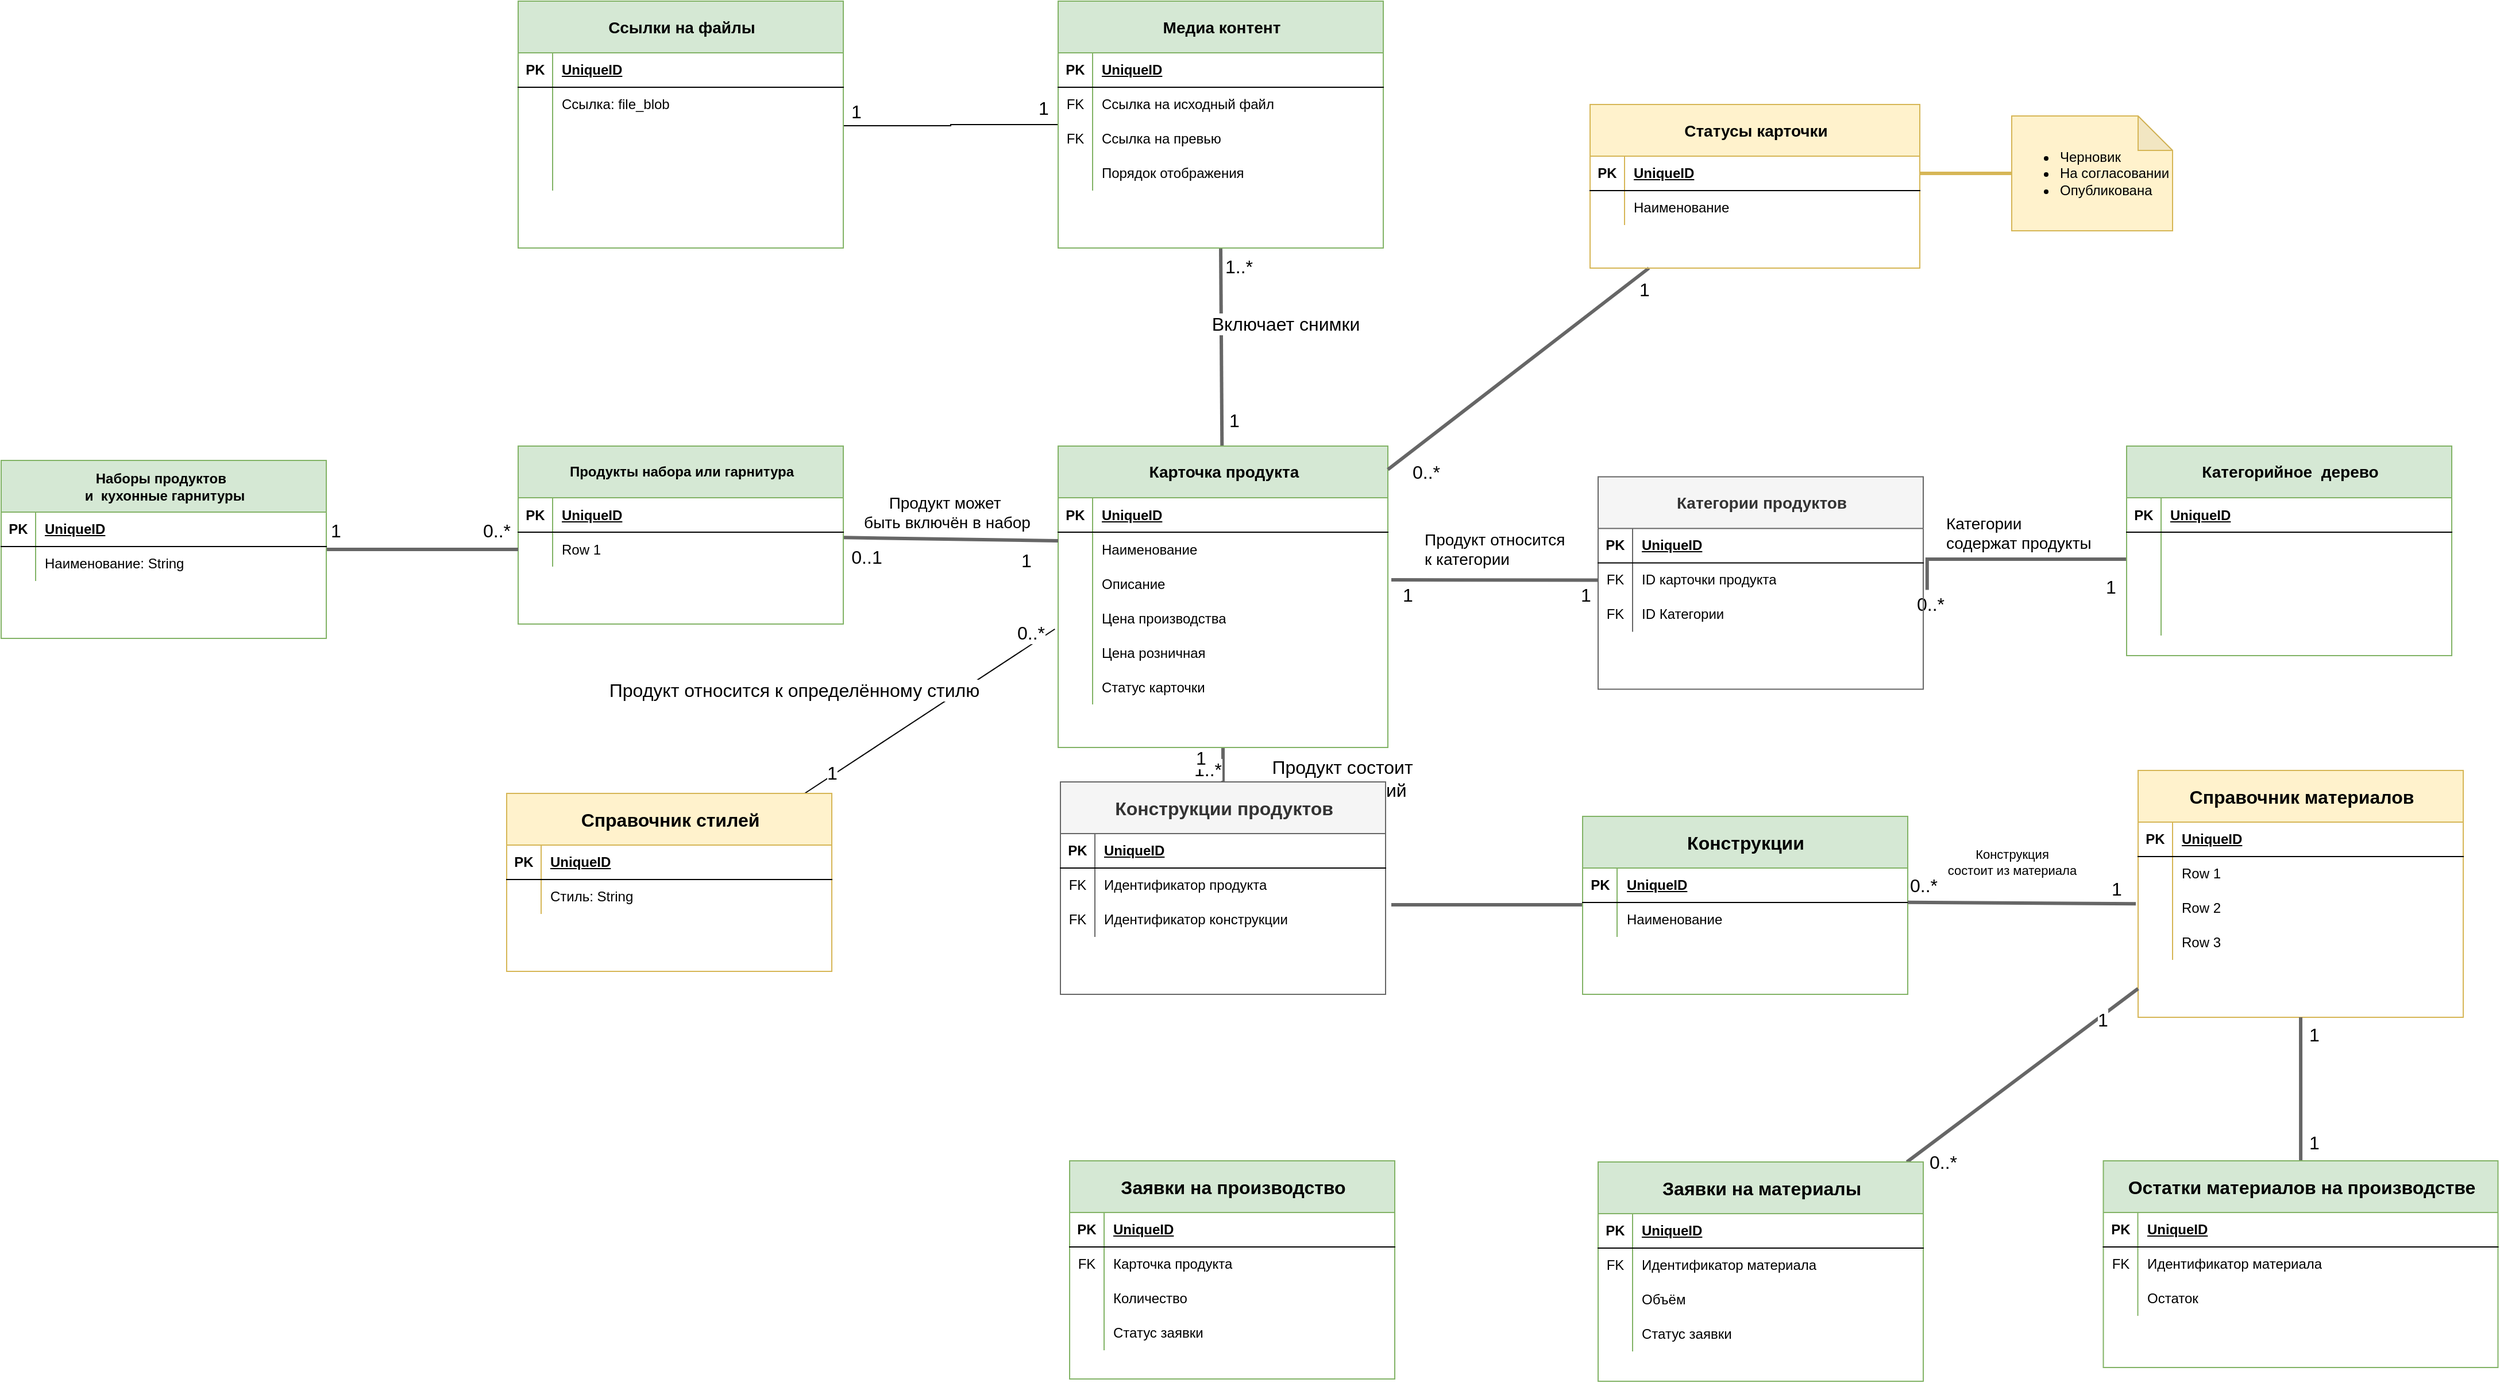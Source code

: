 <mxfile version="21.6.8" type="github">
  <diagram id="R2lEEEUBdFMjLlhIrx00" name="Page-1">
    <mxGraphModel dx="2537" dy="2029" grid="1" gridSize="10" guides="1" tooltips="1" connect="1" arrows="1" fold="1" page="1" pageScale="1" pageWidth="850" pageHeight="1100" math="0" shadow="0" extFonts="Permanent Marker^https://fonts.googleapis.com/css?family=Permanent+Marker">
      <root>
        <mxCell id="0" />
        <mxCell id="1" parent="0" />
        <mxCell id="FP4dU_uUfFyRTAYh6HJX-157" style="rounded=0;orthogonalLoop=1;jettySize=auto;html=1;entryX=0;entryY=0.5;entryDx=0;entryDy=0;strokeWidth=3;fillColor=#f5f5f5;strokeColor=#666666;endArrow=none;endFill=0;" parent="1" target="FP4dU_uUfFyRTAYh6HJX-70" edge="1">
          <mxGeometry relative="1" as="geometry">
            <mxPoint x="390" y="154" as="sourcePoint" />
          </mxGeometry>
        </mxCell>
        <mxCell id="FP4dU_uUfFyRTAYh6HJX-160" value="&lt;font style=&quot;font-size: 14px;&quot;&gt;Продукт относится&amp;nbsp;&lt;br&gt;к категории&lt;/font&gt;" style="edgeLabel;html=1;align=left;verticalAlign=middle;resizable=0;points=[];" parent="FP4dU_uUfFyRTAYh6HJX-157" vertex="1" connectable="0">
          <mxGeometry x="-0.288" y="4" relative="1" as="geometry">
            <mxPoint x="-37" y="-23" as="offset" />
          </mxGeometry>
        </mxCell>
        <mxCell id="FP4dU_uUfFyRTAYh6HJX-164" value="1" style="edgeLabel;html=1;align=center;verticalAlign=middle;resizable=0;points=[];fontSize=16;" parent="FP4dU_uUfFyRTAYh6HJX-157" vertex="1" connectable="0">
          <mxGeometry x="0.716" relative="1" as="geometry">
            <mxPoint x="14" y="13" as="offset" />
          </mxGeometry>
        </mxCell>
        <mxCell id="FP4dU_uUfFyRTAYh6HJX-165" value="1" style="edgeLabel;html=1;align=center;verticalAlign=middle;resizable=0;points=[];fontSize=16;" parent="FP4dU_uUfFyRTAYh6HJX-157" vertex="1" connectable="0">
          <mxGeometry x="-0.865" relative="1" as="geometry">
            <mxPoint x="2" y="13" as="offset" />
          </mxGeometry>
        </mxCell>
        <mxCell id="FP4dU_uUfFyRTAYh6HJX-163" style="edgeStyle=orthogonalEdgeStyle;rounded=0;orthogonalLoop=1;jettySize=auto;html=1;entryX=0.5;entryY=0;entryDx=0;entryDy=0;fillColor=#f5f5f5;strokeColor=#666666;strokeWidth=3;startArrow=none;startFill=0;endArrow=none;endFill=0;" parent="1" source="FP4dU_uUfFyRTAYh6HJX-1" target="FP4dU_uUfFyRTAYh6HJX-79" edge="1">
          <mxGeometry relative="1" as="geometry" />
        </mxCell>
        <mxCell id="FP4dU_uUfFyRTAYh6HJX-166" value="&lt;font style=&quot;font-size: 16px;&quot;&gt;Продукт состоит &lt;br&gt;из конструкций&lt;/font&gt;" style="edgeLabel;html=1;align=center;verticalAlign=middle;resizable=0;points=[];" parent="FP4dU_uUfFyRTAYh6HJX-163" vertex="1" connectable="0">
          <mxGeometry x="-0.067" y="2" relative="1" as="geometry">
            <mxPoint x="105" y="10" as="offset" />
          </mxGeometry>
        </mxCell>
        <mxCell id="-mU-NBkUwu69QggcgZs--62" value="1..*" style="edgeLabel;html=1;align=center;verticalAlign=middle;resizable=0;points=[];fontSize=16;" vertex="1" connectable="0" parent="FP4dU_uUfFyRTAYh6HJX-163">
          <mxGeometry x="0.694" relative="1" as="geometry">
            <mxPoint x="-14" y="-4" as="offset" />
          </mxGeometry>
        </mxCell>
        <mxCell id="-mU-NBkUwu69QggcgZs--63" value="1" style="edgeLabel;html=1;align=center;verticalAlign=middle;resizable=0;points=[];fontSize=16;" vertex="1" connectable="0" parent="FP4dU_uUfFyRTAYh6HJX-163">
          <mxGeometry x="-0.797" relative="1" as="geometry">
            <mxPoint x="-20" y="4" as="offset" />
          </mxGeometry>
        </mxCell>
        <mxCell id="-mU-NBkUwu69QggcgZs--39" style="rounded=0;orthogonalLoop=1;jettySize=auto;html=1;entryX=0.5;entryY=1;entryDx=0;entryDy=0;strokeWidth=3;fillColor=#f5f5f5;strokeColor=#666666;endArrow=none;endFill=0;" edge="1" parent="1" source="FP4dU_uUfFyRTAYh6HJX-1" target="-mU-NBkUwu69QggcgZs--13">
          <mxGeometry relative="1" as="geometry">
            <mxPoint x="243.5" y="-110" as="targetPoint" />
          </mxGeometry>
        </mxCell>
        <mxCell id="-mU-NBkUwu69QggcgZs--40" value="1..*" style="edgeLabel;html=1;align=center;verticalAlign=middle;resizable=0;points=[];fontSize=16;" vertex="1" connectable="0" parent="-mU-NBkUwu69QggcgZs--39">
          <mxGeometry x="0.822" y="-1" relative="1" as="geometry">
            <mxPoint x="14" as="offset" />
          </mxGeometry>
        </mxCell>
        <mxCell id="-mU-NBkUwu69QggcgZs--41" value="1" style="edgeLabel;html=1;align=center;verticalAlign=middle;resizable=0;points=[];fontSize=16;" vertex="1" connectable="0" parent="-mU-NBkUwu69QggcgZs--39">
          <mxGeometry x="-0.802" y="-2" relative="1" as="geometry">
            <mxPoint x="8" y="-6" as="offset" />
          </mxGeometry>
        </mxCell>
        <mxCell id="-mU-NBkUwu69QggcgZs--42" value="&lt;font style=&quot;font-size: 16px;&quot;&gt;Включает снимки&amp;nbsp;&lt;/font&gt;" style="edgeLabel;html=1;align=center;verticalAlign=middle;resizable=0;points=[];" vertex="1" connectable="0" parent="-mU-NBkUwu69QggcgZs--39">
          <mxGeometry x="0.115" y="-2" relative="1" as="geometry">
            <mxPoint x="56" y="-11" as="offset" />
          </mxGeometry>
        </mxCell>
        <mxCell id="FP4dU_uUfFyRTAYh6HJX-1" value="&lt;font style=&quot;font-size: 14px;&quot;&gt;Карточка продукта&lt;/font&gt;" style="shape=table;startSize=45;container=1;collapsible=1;childLayout=tableLayout;fixedRows=1;rowLines=0;fontStyle=1;align=center;resizeLast=1;html=1;fillColor=#d5e8d4;strokeColor=#82b366;" parent="1" vertex="1">
          <mxGeometry x="100" y="37.5" width="287" height="262.5" as="geometry" />
        </mxCell>
        <mxCell id="FP4dU_uUfFyRTAYh6HJX-2" value="" style="shape=tableRow;horizontal=0;startSize=0;swimlaneHead=0;swimlaneBody=0;fillColor=none;collapsible=0;dropTarget=0;points=[[0,0.5],[1,0.5]];portConstraint=eastwest;top=0;left=0;right=0;bottom=1;" parent="FP4dU_uUfFyRTAYh6HJX-1" vertex="1">
          <mxGeometry y="45" width="287" height="30" as="geometry" />
        </mxCell>
        <mxCell id="FP4dU_uUfFyRTAYh6HJX-3" value="PK" style="shape=partialRectangle;connectable=0;fillColor=none;top=0;left=0;bottom=0;right=0;fontStyle=1;overflow=hidden;whiteSpace=wrap;html=1;" parent="FP4dU_uUfFyRTAYh6HJX-2" vertex="1">
          <mxGeometry width="30" height="30" as="geometry">
            <mxRectangle width="30" height="30" as="alternateBounds" />
          </mxGeometry>
        </mxCell>
        <mxCell id="FP4dU_uUfFyRTAYh6HJX-4" value="UniqueID" style="shape=partialRectangle;connectable=0;fillColor=none;top=0;left=0;bottom=0;right=0;align=left;spacingLeft=6;fontStyle=5;overflow=hidden;whiteSpace=wrap;html=1;" parent="FP4dU_uUfFyRTAYh6HJX-2" vertex="1">
          <mxGeometry x="30" width="257" height="30" as="geometry">
            <mxRectangle width="257" height="30" as="alternateBounds" />
          </mxGeometry>
        </mxCell>
        <mxCell id="FP4dU_uUfFyRTAYh6HJX-5" value="" style="shape=tableRow;horizontal=0;startSize=0;swimlaneHead=0;swimlaneBody=0;fillColor=none;collapsible=0;dropTarget=0;points=[[0,0.5],[1,0.5]];portConstraint=eastwest;top=0;left=0;right=0;bottom=0;" parent="FP4dU_uUfFyRTAYh6HJX-1" vertex="1">
          <mxGeometry y="75" width="287" height="30" as="geometry" />
        </mxCell>
        <mxCell id="FP4dU_uUfFyRTAYh6HJX-6" value="" style="shape=partialRectangle;connectable=0;fillColor=none;top=0;left=0;bottom=0;right=0;editable=1;overflow=hidden;whiteSpace=wrap;html=1;" parent="FP4dU_uUfFyRTAYh6HJX-5" vertex="1">
          <mxGeometry width="30" height="30" as="geometry">
            <mxRectangle width="30" height="30" as="alternateBounds" />
          </mxGeometry>
        </mxCell>
        <mxCell id="FP4dU_uUfFyRTAYh6HJX-7" value="Наименование" style="shape=partialRectangle;connectable=0;fillColor=none;top=0;left=0;bottom=0;right=0;align=left;spacingLeft=6;overflow=hidden;whiteSpace=wrap;html=1;" parent="FP4dU_uUfFyRTAYh6HJX-5" vertex="1">
          <mxGeometry x="30" width="257" height="30" as="geometry">
            <mxRectangle width="257" height="30" as="alternateBounds" />
          </mxGeometry>
        </mxCell>
        <mxCell id="FP4dU_uUfFyRTAYh6HJX-8" value="" style="shape=tableRow;horizontal=0;startSize=0;swimlaneHead=0;swimlaneBody=0;fillColor=none;collapsible=0;dropTarget=0;points=[[0,0.5],[1,0.5]];portConstraint=eastwest;top=0;left=0;right=0;bottom=0;" parent="FP4dU_uUfFyRTAYh6HJX-1" vertex="1">
          <mxGeometry y="105" width="287" height="30" as="geometry" />
        </mxCell>
        <mxCell id="FP4dU_uUfFyRTAYh6HJX-9" value="" style="shape=partialRectangle;connectable=0;fillColor=none;top=0;left=0;bottom=0;right=0;editable=1;overflow=hidden;whiteSpace=wrap;html=1;" parent="FP4dU_uUfFyRTAYh6HJX-8" vertex="1">
          <mxGeometry width="30" height="30" as="geometry">
            <mxRectangle width="30" height="30" as="alternateBounds" />
          </mxGeometry>
        </mxCell>
        <mxCell id="FP4dU_uUfFyRTAYh6HJX-10" value="Описание" style="shape=partialRectangle;connectable=0;fillColor=none;top=0;left=0;bottom=0;right=0;align=left;spacingLeft=6;overflow=hidden;whiteSpace=wrap;html=1;" parent="FP4dU_uUfFyRTAYh6HJX-8" vertex="1">
          <mxGeometry x="30" width="257" height="30" as="geometry">
            <mxRectangle width="257" height="30" as="alternateBounds" />
          </mxGeometry>
        </mxCell>
        <mxCell id="FP4dU_uUfFyRTAYh6HJX-11" value="" style="shape=tableRow;horizontal=0;startSize=0;swimlaneHead=0;swimlaneBody=0;fillColor=none;collapsible=0;dropTarget=0;points=[[0,0.5],[1,0.5]];portConstraint=eastwest;top=0;left=0;right=0;bottom=0;" parent="FP4dU_uUfFyRTAYh6HJX-1" vertex="1">
          <mxGeometry y="135" width="287" height="30" as="geometry" />
        </mxCell>
        <mxCell id="FP4dU_uUfFyRTAYh6HJX-12" value="" style="shape=partialRectangle;connectable=0;fillColor=none;top=0;left=0;bottom=0;right=0;editable=1;overflow=hidden;whiteSpace=wrap;html=1;" parent="FP4dU_uUfFyRTAYh6HJX-11" vertex="1">
          <mxGeometry width="30" height="30" as="geometry">
            <mxRectangle width="30" height="30" as="alternateBounds" />
          </mxGeometry>
        </mxCell>
        <mxCell id="FP4dU_uUfFyRTAYh6HJX-13" value="Цена производства" style="shape=partialRectangle;connectable=0;fillColor=none;top=0;left=0;bottom=0;right=0;align=left;spacingLeft=6;overflow=hidden;whiteSpace=wrap;html=1;" parent="FP4dU_uUfFyRTAYh6HJX-11" vertex="1">
          <mxGeometry x="30" width="257" height="30" as="geometry">
            <mxRectangle width="257" height="30" as="alternateBounds" />
          </mxGeometry>
        </mxCell>
        <mxCell id="-mU-NBkUwu69QggcgZs--70" value="" style="shape=tableRow;horizontal=0;startSize=0;swimlaneHead=0;swimlaneBody=0;fillColor=none;collapsible=0;dropTarget=0;points=[[0,0.5],[1,0.5]];portConstraint=eastwest;top=0;left=0;right=0;bottom=0;" vertex="1" parent="FP4dU_uUfFyRTAYh6HJX-1">
          <mxGeometry y="165" width="287" height="30" as="geometry" />
        </mxCell>
        <mxCell id="-mU-NBkUwu69QggcgZs--71" value="" style="shape=partialRectangle;connectable=0;fillColor=none;top=0;left=0;bottom=0;right=0;editable=1;overflow=hidden;whiteSpace=wrap;html=1;" vertex="1" parent="-mU-NBkUwu69QggcgZs--70">
          <mxGeometry width="30" height="30" as="geometry">
            <mxRectangle width="30" height="30" as="alternateBounds" />
          </mxGeometry>
        </mxCell>
        <mxCell id="-mU-NBkUwu69QggcgZs--72" value="Цена розничная" style="shape=partialRectangle;connectable=0;fillColor=none;top=0;left=0;bottom=0;right=0;align=left;spacingLeft=6;overflow=hidden;whiteSpace=wrap;html=1;" vertex="1" parent="-mU-NBkUwu69QggcgZs--70">
          <mxGeometry x="30" width="257" height="30" as="geometry">
            <mxRectangle width="257" height="30" as="alternateBounds" />
          </mxGeometry>
        </mxCell>
        <mxCell id="-mU-NBkUwu69QggcgZs--99" value="" style="shape=tableRow;horizontal=0;startSize=0;swimlaneHead=0;swimlaneBody=0;fillColor=none;collapsible=0;dropTarget=0;points=[[0,0.5],[1,0.5]];portConstraint=eastwest;top=0;left=0;right=0;bottom=0;" vertex="1" parent="FP4dU_uUfFyRTAYh6HJX-1">
          <mxGeometry y="195" width="287" height="30" as="geometry" />
        </mxCell>
        <mxCell id="-mU-NBkUwu69QggcgZs--100" value="" style="shape=partialRectangle;connectable=0;fillColor=none;top=0;left=0;bottom=0;right=0;editable=1;overflow=hidden;whiteSpace=wrap;html=1;" vertex="1" parent="-mU-NBkUwu69QggcgZs--99">
          <mxGeometry width="30" height="30" as="geometry">
            <mxRectangle width="30" height="30" as="alternateBounds" />
          </mxGeometry>
        </mxCell>
        <mxCell id="-mU-NBkUwu69QggcgZs--101" value="Статус карточки" style="shape=partialRectangle;connectable=0;fillColor=none;top=0;left=0;bottom=0;right=0;align=left;spacingLeft=6;overflow=hidden;whiteSpace=wrap;html=1;" vertex="1" parent="-mU-NBkUwu69QggcgZs--99">
          <mxGeometry x="30" width="257" height="30" as="geometry">
            <mxRectangle width="257" height="30" as="alternateBounds" />
          </mxGeometry>
        </mxCell>
        <mxCell id="FP4dU_uUfFyRTAYh6HJX-161" style="rounded=0;orthogonalLoop=1;jettySize=auto;html=1;entryX=0;entryY=0.25;entryDx=0;entryDy=0;startArrow=none;startFill=0;endArrow=none;endFill=0;strokeWidth=3;fillColor=#f5f5f5;strokeColor=#666666;entryPerimeter=0;" parent="1" source="FP4dU_uUfFyRTAYh6HJX-14" target="FP4dU_uUfFyRTAYh6HJX-5" edge="1">
          <mxGeometry relative="1" as="geometry" />
        </mxCell>
        <mxCell id="FP4dU_uUfFyRTAYh6HJX-162" value="&lt;font style=&quot;font-size: 14px;&quot;&gt;Продукт может&amp;nbsp;&lt;br&gt;быть включён в набор&lt;/font&gt;" style="edgeLabel;html=1;align=center;verticalAlign=middle;resizable=0;points=[];" parent="FP4dU_uUfFyRTAYh6HJX-161" vertex="1" connectable="0">
          <mxGeometry x="-0.142" y="2" relative="1" as="geometry">
            <mxPoint x="10" y="-22" as="offset" />
          </mxGeometry>
        </mxCell>
        <mxCell id="FP4dU_uUfFyRTAYh6HJX-167" value="&lt;font style=&quot;font-size: 16px;&quot;&gt;1&lt;/font&gt;" style="edgeLabel;html=1;align=center;verticalAlign=middle;resizable=0;points=[];" parent="FP4dU_uUfFyRTAYh6HJX-161" vertex="1" connectable="0">
          <mxGeometry x="0.805" y="-2" relative="1" as="geometry">
            <mxPoint x="-10" y="15" as="offset" />
          </mxGeometry>
        </mxCell>
        <mxCell id="FP4dU_uUfFyRTAYh6HJX-168" value="0..1" style="edgeLabel;html=1;align=center;verticalAlign=middle;resizable=0;points=[];fontSize=16;" parent="FP4dU_uUfFyRTAYh6HJX-161" vertex="1" connectable="0">
          <mxGeometry x="-0.828" y="-2" relative="1" as="geometry">
            <mxPoint x="4" y="14" as="offset" />
          </mxGeometry>
        </mxCell>
        <mxCell id="FP4dU_uUfFyRTAYh6HJX-14" value="Продукты набора или гарнитура" style="shape=table;startSize=45;container=1;collapsible=1;childLayout=tableLayout;fixedRows=1;rowLines=0;fontStyle=1;align=center;resizeLast=1;html=1;fillColor=#d5e8d4;strokeColor=#82b366;" parent="1" vertex="1">
          <mxGeometry x="-370" y="37.5" width="283" height="155" as="geometry" />
        </mxCell>
        <mxCell id="FP4dU_uUfFyRTAYh6HJX-15" value="" style="shape=tableRow;horizontal=0;startSize=0;swimlaneHead=0;swimlaneBody=0;fillColor=none;collapsible=0;dropTarget=0;points=[[0,0.5],[1,0.5]];portConstraint=eastwest;top=0;left=0;right=0;bottom=1;" parent="FP4dU_uUfFyRTAYh6HJX-14" vertex="1">
          <mxGeometry y="45" width="283" height="30" as="geometry" />
        </mxCell>
        <mxCell id="FP4dU_uUfFyRTAYh6HJX-16" value="PK" style="shape=partialRectangle;connectable=0;fillColor=none;top=0;left=0;bottom=0;right=0;fontStyle=1;overflow=hidden;whiteSpace=wrap;html=1;" parent="FP4dU_uUfFyRTAYh6HJX-15" vertex="1">
          <mxGeometry width="30" height="30" as="geometry">
            <mxRectangle width="30" height="30" as="alternateBounds" />
          </mxGeometry>
        </mxCell>
        <mxCell id="FP4dU_uUfFyRTAYh6HJX-17" value="UniqueID" style="shape=partialRectangle;connectable=0;fillColor=none;top=0;left=0;bottom=0;right=0;align=left;spacingLeft=6;fontStyle=5;overflow=hidden;whiteSpace=wrap;html=1;" parent="FP4dU_uUfFyRTAYh6HJX-15" vertex="1">
          <mxGeometry x="30" width="253" height="30" as="geometry">
            <mxRectangle width="253" height="30" as="alternateBounds" />
          </mxGeometry>
        </mxCell>
        <mxCell id="FP4dU_uUfFyRTAYh6HJX-18" value="" style="shape=tableRow;horizontal=0;startSize=0;swimlaneHead=0;swimlaneBody=0;fillColor=none;collapsible=0;dropTarget=0;points=[[0,0.5],[1,0.5]];portConstraint=eastwest;top=0;left=0;right=0;bottom=0;" parent="FP4dU_uUfFyRTAYh6HJX-14" vertex="1">
          <mxGeometry y="75" width="283" height="30" as="geometry" />
        </mxCell>
        <mxCell id="FP4dU_uUfFyRTAYh6HJX-19" value="" style="shape=partialRectangle;connectable=0;fillColor=none;top=0;left=0;bottom=0;right=0;editable=1;overflow=hidden;whiteSpace=wrap;html=1;" parent="FP4dU_uUfFyRTAYh6HJX-18" vertex="1">
          <mxGeometry width="30" height="30" as="geometry">
            <mxRectangle width="30" height="30" as="alternateBounds" />
          </mxGeometry>
        </mxCell>
        <mxCell id="FP4dU_uUfFyRTAYh6HJX-20" value="Row 1" style="shape=partialRectangle;connectable=0;fillColor=none;top=0;left=0;bottom=0;right=0;align=left;spacingLeft=6;overflow=hidden;whiteSpace=wrap;html=1;" parent="FP4dU_uUfFyRTAYh6HJX-18" vertex="1">
          <mxGeometry x="30" width="253" height="30" as="geometry">
            <mxRectangle width="253" height="30" as="alternateBounds" />
          </mxGeometry>
        </mxCell>
        <mxCell id="-mU-NBkUwu69QggcgZs--48" style="rounded=0;orthogonalLoop=1;jettySize=auto;html=1;entryX=-0.01;entryY=0.813;entryDx=0;entryDy=0;entryPerimeter=0;endArrow=none;endFill=0;" edge="1" parent="1" source="FP4dU_uUfFyRTAYh6HJX-40" target="FP4dU_uUfFyRTAYh6HJX-11">
          <mxGeometry relative="1" as="geometry" />
        </mxCell>
        <mxCell id="-mU-NBkUwu69QggcgZs--59" value="1" style="edgeLabel;html=1;align=center;verticalAlign=middle;resizable=0;points=[];fontSize=16;" vertex="1" connectable="0" parent="-mU-NBkUwu69QggcgZs--48">
          <mxGeometry x="-0.769" y="2" relative="1" as="geometry">
            <mxPoint x="-1" as="offset" />
          </mxGeometry>
        </mxCell>
        <mxCell id="-mU-NBkUwu69QggcgZs--60" value="0..*" style="edgeLabel;html=1;align=center;verticalAlign=middle;resizable=0;points=[];fontSize=16;" vertex="1" connectable="0" parent="-mU-NBkUwu69QggcgZs--48">
          <mxGeometry x="0.8" relative="1" as="geometry">
            <mxPoint y="-11" as="offset" />
          </mxGeometry>
        </mxCell>
        <mxCell id="-mU-NBkUwu69QggcgZs--61" value="Продукт относится к определённому стилю" style="edgeLabel;html=1;align=center;verticalAlign=middle;resizable=0;points=[];fontSize=16;" vertex="1" connectable="0" parent="-mU-NBkUwu69QggcgZs--48">
          <mxGeometry x="-0.256" y="-1" relative="1" as="geometry">
            <mxPoint x="-91" y="-38" as="offset" />
          </mxGeometry>
        </mxCell>
        <mxCell id="FP4dU_uUfFyRTAYh6HJX-40" value="&lt;span style=&quot;font-size: 16px;&quot;&gt;Справочник стилей&lt;/span&gt;" style="shape=table;startSize=45;container=1;collapsible=1;childLayout=tableLayout;fixedRows=1;rowLines=0;fontStyle=1;align=center;resizeLast=1;html=1;fillColor=#fff2cc;strokeColor=#d6b656;" parent="1" vertex="1">
          <mxGeometry x="-380" y="340" width="283" height="155" as="geometry" />
        </mxCell>
        <mxCell id="FP4dU_uUfFyRTAYh6HJX-41" value="" style="shape=tableRow;horizontal=0;startSize=0;swimlaneHead=0;swimlaneBody=0;fillColor=none;collapsible=0;dropTarget=0;points=[[0,0.5],[1,0.5]];portConstraint=eastwest;top=0;left=0;right=0;bottom=1;" parent="FP4dU_uUfFyRTAYh6HJX-40" vertex="1">
          <mxGeometry y="45" width="283" height="30" as="geometry" />
        </mxCell>
        <mxCell id="FP4dU_uUfFyRTAYh6HJX-42" value="PK" style="shape=partialRectangle;connectable=0;fillColor=none;top=0;left=0;bottom=0;right=0;fontStyle=1;overflow=hidden;whiteSpace=wrap;html=1;" parent="FP4dU_uUfFyRTAYh6HJX-41" vertex="1">
          <mxGeometry width="30" height="30" as="geometry">
            <mxRectangle width="30" height="30" as="alternateBounds" />
          </mxGeometry>
        </mxCell>
        <mxCell id="FP4dU_uUfFyRTAYh6HJX-43" value="UniqueID" style="shape=partialRectangle;connectable=0;fillColor=none;top=0;left=0;bottom=0;right=0;align=left;spacingLeft=6;fontStyle=5;overflow=hidden;whiteSpace=wrap;html=1;" parent="FP4dU_uUfFyRTAYh6HJX-41" vertex="1">
          <mxGeometry x="30" width="253" height="30" as="geometry">
            <mxRectangle width="253" height="30" as="alternateBounds" />
          </mxGeometry>
        </mxCell>
        <mxCell id="FP4dU_uUfFyRTAYh6HJX-44" value="" style="shape=tableRow;horizontal=0;startSize=0;swimlaneHead=0;swimlaneBody=0;fillColor=none;collapsible=0;dropTarget=0;points=[[0,0.5],[1,0.5]];portConstraint=eastwest;top=0;left=0;right=0;bottom=0;" parent="FP4dU_uUfFyRTAYh6HJX-40" vertex="1">
          <mxGeometry y="75" width="283" height="30" as="geometry" />
        </mxCell>
        <mxCell id="FP4dU_uUfFyRTAYh6HJX-45" value="" style="shape=partialRectangle;connectable=0;fillColor=none;top=0;left=0;bottom=0;right=0;editable=1;overflow=hidden;whiteSpace=wrap;html=1;" parent="FP4dU_uUfFyRTAYh6HJX-44" vertex="1">
          <mxGeometry width="30" height="30" as="geometry">
            <mxRectangle width="30" height="30" as="alternateBounds" />
          </mxGeometry>
        </mxCell>
        <mxCell id="FP4dU_uUfFyRTAYh6HJX-46" value="Стиль: String" style="shape=partialRectangle;connectable=0;fillColor=none;top=0;left=0;bottom=0;right=0;align=left;spacingLeft=6;overflow=hidden;whiteSpace=wrap;html=1;" parent="FP4dU_uUfFyRTAYh6HJX-44" vertex="1">
          <mxGeometry x="30" width="253" height="30" as="geometry">
            <mxRectangle width="253" height="30" as="alternateBounds" />
          </mxGeometry>
        </mxCell>
        <mxCell id="FP4dU_uUfFyRTAYh6HJX-158" style="edgeStyle=orthogonalEdgeStyle;rounded=0;orthogonalLoop=1;jettySize=auto;html=1;entryX=1.012;entryY=0.783;entryDx=0;entryDy=0;entryPerimeter=0;strokeWidth=3;fillColor=#f5f5f5;strokeColor=#666666;endArrow=none;endFill=0;" parent="1" source="FP4dU_uUfFyRTAYh6HJX-53" target="FP4dU_uUfFyRTAYh6HJX-70" edge="1">
          <mxGeometry relative="1" as="geometry">
            <Array as="points">
              <mxPoint x="980" y="136" />
              <mxPoint x="980" y="136" />
            </Array>
          </mxGeometry>
        </mxCell>
        <mxCell id="FP4dU_uUfFyRTAYh6HJX-159" value="&lt;font style=&quot;font-size: 14px;&quot;&gt;Категории &lt;br&gt;содержат продукты&lt;/font&gt;" style="edgeLabel;html=1;align=left;verticalAlign=middle;resizable=0;points=[];" parent="FP4dU_uUfFyRTAYh6HJX-158" vertex="1" connectable="0">
          <mxGeometry x="0.161" y="-2" relative="1" as="geometry">
            <mxPoint x="-43" y="-21" as="offset" />
          </mxGeometry>
        </mxCell>
        <mxCell id="FP4dU_uUfFyRTAYh6HJX-169" value="0..*" style="edgeLabel;html=1;align=center;verticalAlign=middle;resizable=0;points=[];fontSize=16;" parent="FP4dU_uUfFyRTAYh6HJX-158" vertex="1" connectable="0">
          <mxGeometry x="0.878" relative="1" as="geometry">
            <mxPoint x="2" y="24" as="offset" />
          </mxGeometry>
        </mxCell>
        <mxCell id="FP4dU_uUfFyRTAYh6HJX-170" value="1" style="edgeLabel;html=1;align=center;verticalAlign=middle;resizable=0;points=[];fontSize=16;" parent="FP4dU_uUfFyRTAYh6HJX-158" vertex="1" connectable="0">
          <mxGeometry x="-0.773" relative="1" as="geometry">
            <mxPoint x="8" y="24" as="offset" />
          </mxGeometry>
        </mxCell>
        <mxCell id="FP4dU_uUfFyRTAYh6HJX-53" value="&lt;font style=&quot;font-size: 14px;&quot;&gt;Категорийное&amp;nbsp;&amp;nbsp;дерево&lt;/font&gt;" style="shape=table;startSize=45;container=1;collapsible=1;childLayout=tableLayout;fixedRows=1;rowLines=0;fontStyle=1;align=center;resizeLast=1;html=1;fillColor=#d5e8d4;strokeColor=#82b366;" parent="1" vertex="1">
          <mxGeometry x="1030" y="37.5" width="283" height="182.5" as="geometry" />
        </mxCell>
        <mxCell id="FP4dU_uUfFyRTAYh6HJX-54" value="" style="shape=tableRow;horizontal=0;startSize=0;swimlaneHead=0;swimlaneBody=0;fillColor=none;collapsible=0;dropTarget=0;points=[[0,0.5],[1,0.5]];portConstraint=eastwest;top=0;left=0;right=0;bottom=1;" parent="FP4dU_uUfFyRTAYh6HJX-53" vertex="1">
          <mxGeometry y="45" width="283" height="30" as="geometry" />
        </mxCell>
        <mxCell id="FP4dU_uUfFyRTAYh6HJX-55" value="PK" style="shape=partialRectangle;connectable=0;fillColor=none;top=0;left=0;bottom=0;right=0;fontStyle=1;overflow=hidden;whiteSpace=wrap;html=1;" parent="FP4dU_uUfFyRTAYh6HJX-54" vertex="1">
          <mxGeometry width="30" height="30" as="geometry">
            <mxRectangle width="30" height="30" as="alternateBounds" />
          </mxGeometry>
        </mxCell>
        <mxCell id="FP4dU_uUfFyRTAYh6HJX-56" value="UniqueID" style="shape=partialRectangle;connectable=0;fillColor=none;top=0;left=0;bottom=0;right=0;align=left;spacingLeft=6;fontStyle=5;overflow=hidden;whiteSpace=wrap;html=1;" parent="FP4dU_uUfFyRTAYh6HJX-54" vertex="1">
          <mxGeometry x="30" width="253" height="30" as="geometry">
            <mxRectangle width="253" height="30" as="alternateBounds" />
          </mxGeometry>
        </mxCell>
        <mxCell id="FP4dU_uUfFyRTAYh6HJX-57" value="" style="shape=tableRow;horizontal=0;startSize=0;swimlaneHead=0;swimlaneBody=0;fillColor=none;collapsible=0;dropTarget=0;points=[[0,0.5],[1,0.5]];portConstraint=eastwest;top=0;left=0;right=0;bottom=0;" parent="FP4dU_uUfFyRTAYh6HJX-53" vertex="1">
          <mxGeometry y="75" width="283" height="30" as="geometry" />
        </mxCell>
        <mxCell id="FP4dU_uUfFyRTAYh6HJX-58" value="" style="shape=partialRectangle;connectable=0;fillColor=none;top=0;left=0;bottom=0;right=0;editable=1;overflow=hidden;whiteSpace=wrap;html=1;" parent="FP4dU_uUfFyRTAYh6HJX-57" vertex="1">
          <mxGeometry width="30" height="30" as="geometry">
            <mxRectangle width="30" height="30" as="alternateBounds" />
          </mxGeometry>
        </mxCell>
        <mxCell id="FP4dU_uUfFyRTAYh6HJX-59" value="" style="shape=partialRectangle;connectable=0;fillColor=none;top=0;left=0;bottom=0;right=0;align=left;spacingLeft=6;overflow=hidden;whiteSpace=wrap;html=1;" parent="FP4dU_uUfFyRTAYh6HJX-57" vertex="1">
          <mxGeometry x="30" width="253" height="30" as="geometry">
            <mxRectangle width="253" height="30" as="alternateBounds" />
          </mxGeometry>
        </mxCell>
        <mxCell id="FP4dU_uUfFyRTAYh6HJX-60" value="" style="shape=tableRow;horizontal=0;startSize=0;swimlaneHead=0;swimlaneBody=0;fillColor=none;collapsible=0;dropTarget=0;points=[[0,0.5],[1,0.5]];portConstraint=eastwest;top=0;left=0;right=0;bottom=0;" parent="FP4dU_uUfFyRTAYh6HJX-53" vertex="1">
          <mxGeometry y="105" width="283" height="30" as="geometry" />
        </mxCell>
        <mxCell id="FP4dU_uUfFyRTAYh6HJX-61" value="" style="shape=partialRectangle;connectable=0;fillColor=none;top=0;left=0;bottom=0;right=0;editable=1;overflow=hidden;whiteSpace=wrap;html=1;" parent="FP4dU_uUfFyRTAYh6HJX-60" vertex="1">
          <mxGeometry width="30" height="30" as="geometry">
            <mxRectangle width="30" height="30" as="alternateBounds" />
          </mxGeometry>
        </mxCell>
        <mxCell id="FP4dU_uUfFyRTAYh6HJX-62" value="" style="shape=partialRectangle;connectable=0;fillColor=none;top=0;left=0;bottom=0;right=0;align=left;spacingLeft=6;overflow=hidden;whiteSpace=wrap;html=1;" parent="FP4dU_uUfFyRTAYh6HJX-60" vertex="1">
          <mxGeometry x="30" width="253" height="30" as="geometry">
            <mxRectangle width="253" height="30" as="alternateBounds" />
          </mxGeometry>
        </mxCell>
        <mxCell id="FP4dU_uUfFyRTAYh6HJX-63" value="" style="shape=tableRow;horizontal=0;startSize=0;swimlaneHead=0;swimlaneBody=0;fillColor=none;collapsible=0;dropTarget=0;points=[[0,0.5],[1,0.5]];portConstraint=eastwest;top=0;left=0;right=0;bottom=0;" parent="FP4dU_uUfFyRTAYh6HJX-53" vertex="1">
          <mxGeometry y="135" width="283" height="30" as="geometry" />
        </mxCell>
        <mxCell id="FP4dU_uUfFyRTAYh6HJX-64" value="" style="shape=partialRectangle;connectable=0;fillColor=none;top=0;left=0;bottom=0;right=0;editable=1;overflow=hidden;whiteSpace=wrap;html=1;" parent="FP4dU_uUfFyRTAYh6HJX-63" vertex="1">
          <mxGeometry width="30" height="30" as="geometry">
            <mxRectangle width="30" height="30" as="alternateBounds" />
          </mxGeometry>
        </mxCell>
        <mxCell id="FP4dU_uUfFyRTAYh6HJX-65" value="" style="shape=partialRectangle;connectable=0;fillColor=none;top=0;left=0;bottom=0;right=0;align=left;spacingLeft=6;overflow=hidden;whiteSpace=wrap;html=1;" parent="FP4dU_uUfFyRTAYh6HJX-63" vertex="1">
          <mxGeometry x="30" width="253" height="30" as="geometry">
            <mxRectangle width="253" height="30" as="alternateBounds" />
          </mxGeometry>
        </mxCell>
        <mxCell id="FP4dU_uUfFyRTAYh6HJX-66" value="&lt;font style=&quot;font-size: 14px;&quot;&gt;Категории продуктов&lt;/font&gt;" style="shape=table;startSize=45;container=1;collapsible=1;childLayout=tableLayout;fixedRows=1;rowLines=0;fontStyle=1;align=center;resizeLast=1;html=1;fillColor=#f5f5f5;fontColor=#333333;strokeColor=#666666;" parent="1" vertex="1">
          <mxGeometry x="570" y="64.25" width="283" height="185" as="geometry" />
        </mxCell>
        <mxCell id="FP4dU_uUfFyRTAYh6HJX-67" value="" style="shape=tableRow;horizontal=0;startSize=0;swimlaneHead=0;swimlaneBody=0;fillColor=none;collapsible=0;dropTarget=0;points=[[0,0.5],[1,0.5]];portConstraint=eastwest;top=0;left=0;right=0;bottom=1;" parent="FP4dU_uUfFyRTAYh6HJX-66" vertex="1">
          <mxGeometry y="45" width="283" height="30" as="geometry" />
        </mxCell>
        <mxCell id="FP4dU_uUfFyRTAYh6HJX-68" value="PK" style="shape=partialRectangle;connectable=0;fillColor=none;top=0;left=0;bottom=0;right=0;fontStyle=1;overflow=hidden;whiteSpace=wrap;html=1;" parent="FP4dU_uUfFyRTAYh6HJX-67" vertex="1">
          <mxGeometry width="30" height="30" as="geometry">
            <mxRectangle width="30" height="30" as="alternateBounds" />
          </mxGeometry>
        </mxCell>
        <mxCell id="FP4dU_uUfFyRTAYh6HJX-69" value="UniqueID" style="shape=partialRectangle;connectable=0;fillColor=none;top=0;left=0;bottom=0;right=0;align=left;spacingLeft=6;fontStyle=5;overflow=hidden;whiteSpace=wrap;html=1;" parent="FP4dU_uUfFyRTAYh6HJX-67" vertex="1">
          <mxGeometry x="30" width="253" height="30" as="geometry">
            <mxRectangle width="253" height="30" as="alternateBounds" />
          </mxGeometry>
        </mxCell>
        <mxCell id="FP4dU_uUfFyRTAYh6HJX-70" value="" style="shape=tableRow;horizontal=0;startSize=0;swimlaneHead=0;swimlaneBody=0;fillColor=none;collapsible=0;dropTarget=0;points=[[0,0.5],[1,0.5]];portConstraint=eastwest;top=0;left=0;right=0;bottom=0;" parent="FP4dU_uUfFyRTAYh6HJX-66" vertex="1">
          <mxGeometry y="75" width="283" height="30" as="geometry" />
        </mxCell>
        <mxCell id="FP4dU_uUfFyRTAYh6HJX-71" value="FK" style="shape=partialRectangle;connectable=0;fillColor=none;top=0;left=0;bottom=0;right=0;editable=1;overflow=hidden;whiteSpace=wrap;html=1;" parent="FP4dU_uUfFyRTAYh6HJX-70" vertex="1">
          <mxGeometry width="30" height="30" as="geometry">
            <mxRectangle width="30" height="30" as="alternateBounds" />
          </mxGeometry>
        </mxCell>
        <mxCell id="FP4dU_uUfFyRTAYh6HJX-72" value="ID карточки продукта" style="shape=partialRectangle;connectable=0;fillColor=none;top=0;left=0;bottom=0;right=0;align=left;spacingLeft=6;overflow=hidden;whiteSpace=wrap;html=1;" parent="FP4dU_uUfFyRTAYh6HJX-70" vertex="1">
          <mxGeometry x="30" width="253" height="30" as="geometry">
            <mxRectangle width="253" height="30" as="alternateBounds" />
          </mxGeometry>
        </mxCell>
        <mxCell id="FP4dU_uUfFyRTAYh6HJX-73" value="" style="shape=tableRow;horizontal=0;startSize=0;swimlaneHead=0;swimlaneBody=0;fillColor=none;collapsible=0;dropTarget=0;points=[[0,0.5],[1,0.5]];portConstraint=eastwest;top=0;left=0;right=0;bottom=0;" parent="FP4dU_uUfFyRTAYh6HJX-66" vertex="1">
          <mxGeometry y="105" width="283" height="30" as="geometry" />
        </mxCell>
        <mxCell id="FP4dU_uUfFyRTAYh6HJX-74" value="FK" style="shape=partialRectangle;connectable=0;fillColor=none;top=0;left=0;bottom=0;right=0;editable=1;overflow=hidden;whiteSpace=wrap;html=1;" parent="FP4dU_uUfFyRTAYh6HJX-73" vertex="1">
          <mxGeometry width="30" height="30" as="geometry">
            <mxRectangle width="30" height="30" as="alternateBounds" />
          </mxGeometry>
        </mxCell>
        <mxCell id="FP4dU_uUfFyRTAYh6HJX-75" value="ID Категории" style="shape=partialRectangle;connectable=0;fillColor=none;top=0;left=0;bottom=0;right=0;align=left;spacingLeft=6;overflow=hidden;whiteSpace=wrap;html=1;" parent="FP4dU_uUfFyRTAYh6HJX-73" vertex="1">
          <mxGeometry x="30" width="253" height="30" as="geometry">
            <mxRectangle width="253" height="30" as="alternateBounds" />
          </mxGeometry>
        </mxCell>
        <mxCell id="FP4dU_uUfFyRTAYh6HJX-79" value="&lt;span style=&quot;font-size: 16px;&quot;&gt;Конструкции продуктов&lt;/span&gt;" style="shape=table;startSize=45;container=1;collapsible=1;childLayout=tableLayout;fixedRows=1;rowLines=0;fontStyle=1;align=center;resizeLast=1;html=1;fillColor=#f5f5f5;fontColor=#333333;strokeColor=#666666;" parent="1" vertex="1">
          <mxGeometry x="102" y="330" width="283" height="185" as="geometry" />
        </mxCell>
        <mxCell id="FP4dU_uUfFyRTAYh6HJX-80" value="" style="shape=tableRow;horizontal=0;startSize=0;swimlaneHead=0;swimlaneBody=0;fillColor=none;collapsible=0;dropTarget=0;points=[[0,0.5],[1,0.5]];portConstraint=eastwest;top=0;left=0;right=0;bottom=1;" parent="FP4dU_uUfFyRTAYh6HJX-79" vertex="1">
          <mxGeometry y="45" width="283" height="30" as="geometry" />
        </mxCell>
        <mxCell id="FP4dU_uUfFyRTAYh6HJX-81" value="PK" style="shape=partialRectangle;connectable=0;fillColor=none;top=0;left=0;bottom=0;right=0;fontStyle=1;overflow=hidden;whiteSpace=wrap;html=1;" parent="FP4dU_uUfFyRTAYh6HJX-80" vertex="1">
          <mxGeometry width="30" height="30" as="geometry">
            <mxRectangle width="30" height="30" as="alternateBounds" />
          </mxGeometry>
        </mxCell>
        <mxCell id="FP4dU_uUfFyRTAYh6HJX-82" value="UniqueID" style="shape=partialRectangle;connectable=0;fillColor=none;top=0;left=0;bottom=0;right=0;align=left;spacingLeft=6;fontStyle=5;overflow=hidden;whiteSpace=wrap;html=1;" parent="FP4dU_uUfFyRTAYh6HJX-80" vertex="1">
          <mxGeometry x="30" width="253" height="30" as="geometry">
            <mxRectangle width="253" height="30" as="alternateBounds" />
          </mxGeometry>
        </mxCell>
        <mxCell id="FP4dU_uUfFyRTAYh6HJX-83" value="" style="shape=tableRow;horizontal=0;startSize=0;swimlaneHead=0;swimlaneBody=0;fillColor=none;collapsible=0;dropTarget=0;points=[[0,0.5],[1,0.5]];portConstraint=eastwest;top=0;left=0;right=0;bottom=0;" parent="FP4dU_uUfFyRTAYh6HJX-79" vertex="1">
          <mxGeometry y="75" width="283" height="30" as="geometry" />
        </mxCell>
        <mxCell id="FP4dU_uUfFyRTAYh6HJX-84" value="FK" style="shape=partialRectangle;connectable=0;fillColor=none;top=0;left=0;bottom=0;right=0;editable=1;overflow=hidden;whiteSpace=wrap;html=1;" parent="FP4dU_uUfFyRTAYh6HJX-83" vertex="1">
          <mxGeometry width="30" height="30" as="geometry">
            <mxRectangle width="30" height="30" as="alternateBounds" />
          </mxGeometry>
        </mxCell>
        <mxCell id="FP4dU_uUfFyRTAYh6HJX-85" value="Идентификатор продукта" style="shape=partialRectangle;connectable=0;fillColor=none;top=0;left=0;bottom=0;right=0;align=left;spacingLeft=6;overflow=hidden;whiteSpace=wrap;html=1;" parent="FP4dU_uUfFyRTAYh6HJX-83" vertex="1">
          <mxGeometry x="30" width="253" height="30" as="geometry">
            <mxRectangle width="253" height="30" as="alternateBounds" />
          </mxGeometry>
        </mxCell>
        <mxCell id="FP4dU_uUfFyRTAYh6HJX-86" value="" style="shape=tableRow;horizontal=0;startSize=0;swimlaneHead=0;swimlaneBody=0;fillColor=none;collapsible=0;dropTarget=0;points=[[0,0.5],[1,0.5]];portConstraint=eastwest;top=0;left=0;right=0;bottom=0;" parent="FP4dU_uUfFyRTAYh6HJX-79" vertex="1">
          <mxGeometry y="105" width="283" height="30" as="geometry" />
        </mxCell>
        <mxCell id="FP4dU_uUfFyRTAYh6HJX-87" value="FK" style="shape=partialRectangle;connectable=0;fillColor=none;top=0;left=0;bottom=0;right=0;editable=1;overflow=hidden;whiteSpace=wrap;html=1;" parent="FP4dU_uUfFyRTAYh6HJX-86" vertex="1">
          <mxGeometry width="30" height="30" as="geometry">
            <mxRectangle width="30" height="30" as="alternateBounds" />
          </mxGeometry>
        </mxCell>
        <mxCell id="FP4dU_uUfFyRTAYh6HJX-88" value="Идентификатор конструкции" style="shape=partialRectangle;connectable=0;fillColor=none;top=0;left=0;bottom=0;right=0;align=left;spacingLeft=6;overflow=hidden;whiteSpace=wrap;html=1;" parent="FP4dU_uUfFyRTAYh6HJX-86" vertex="1">
          <mxGeometry x="30" width="253" height="30" as="geometry">
            <mxRectangle width="253" height="30" as="alternateBounds" />
          </mxGeometry>
        </mxCell>
        <mxCell id="FP4dU_uUfFyRTAYh6HJX-171" style="edgeStyle=orthogonalEdgeStyle;rounded=0;orthogonalLoop=1;jettySize=auto;html=1;endArrow=none;endFill=0;strokeWidth=3;fillColor=#f5f5f5;strokeColor=#666666;" parent="1" source="FP4dU_uUfFyRTAYh6HJX-92" edge="1">
          <mxGeometry relative="1" as="geometry">
            <mxPoint x="390" y="437" as="targetPoint" />
          </mxGeometry>
        </mxCell>
        <mxCell id="FP4dU_uUfFyRTAYh6HJX-92" value="&lt;span style=&quot;font-size: 16px;&quot;&gt;Конструкции&lt;/span&gt;" style="shape=table;startSize=45;container=1;collapsible=1;childLayout=tableLayout;fixedRows=1;rowLines=0;fontStyle=1;align=center;resizeLast=1;html=1;fillColor=#d5e8d4;strokeColor=#82b366;" parent="1" vertex="1">
          <mxGeometry x="556.5" y="360" width="283" height="155" as="geometry" />
        </mxCell>
        <mxCell id="FP4dU_uUfFyRTAYh6HJX-93" value="" style="shape=tableRow;horizontal=0;startSize=0;swimlaneHead=0;swimlaneBody=0;fillColor=none;collapsible=0;dropTarget=0;points=[[0,0.5],[1,0.5]];portConstraint=eastwest;top=0;left=0;right=0;bottom=1;" parent="FP4dU_uUfFyRTAYh6HJX-92" vertex="1">
          <mxGeometry y="45" width="283" height="30" as="geometry" />
        </mxCell>
        <mxCell id="FP4dU_uUfFyRTAYh6HJX-94" value="PK" style="shape=partialRectangle;connectable=0;fillColor=none;top=0;left=0;bottom=0;right=0;fontStyle=1;overflow=hidden;whiteSpace=wrap;html=1;" parent="FP4dU_uUfFyRTAYh6HJX-93" vertex="1">
          <mxGeometry width="30" height="30" as="geometry">
            <mxRectangle width="30" height="30" as="alternateBounds" />
          </mxGeometry>
        </mxCell>
        <mxCell id="FP4dU_uUfFyRTAYh6HJX-95" value="UniqueID" style="shape=partialRectangle;connectable=0;fillColor=none;top=0;left=0;bottom=0;right=0;align=left;spacingLeft=6;fontStyle=5;overflow=hidden;whiteSpace=wrap;html=1;" parent="FP4dU_uUfFyRTAYh6HJX-93" vertex="1">
          <mxGeometry x="30" width="253" height="30" as="geometry">
            <mxRectangle width="253" height="30" as="alternateBounds" />
          </mxGeometry>
        </mxCell>
        <mxCell id="FP4dU_uUfFyRTAYh6HJX-96" value="" style="shape=tableRow;horizontal=0;startSize=0;swimlaneHead=0;swimlaneBody=0;fillColor=none;collapsible=0;dropTarget=0;points=[[0,0.5],[1,0.5]];portConstraint=eastwest;top=0;left=0;right=0;bottom=0;" parent="FP4dU_uUfFyRTAYh6HJX-92" vertex="1">
          <mxGeometry y="75" width="283" height="30" as="geometry" />
        </mxCell>
        <mxCell id="FP4dU_uUfFyRTAYh6HJX-97" value="" style="shape=partialRectangle;connectable=0;fillColor=none;top=0;left=0;bottom=0;right=0;editable=1;overflow=hidden;whiteSpace=wrap;html=1;" parent="FP4dU_uUfFyRTAYh6HJX-96" vertex="1">
          <mxGeometry width="30" height="30" as="geometry">
            <mxRectangle width="30" height="30" as="alternateBounds" />
          </mxGeometry>
        </mxCell>
        <mxCell id="FP4dU_uUfFyRTAYh6HJX-98" value="Наименование" style="shape=partialRectangle;connectable=0;fillColor=none;top=0;left=0;bottom=0;right=0;align=left;spacingLeft=6;overflow=hidden;whiteSpace=wrap;html=1;" parent="FP4dU_uUfFyRTAYh6HJX-96" vertex="1">
          <mxGeometry x="30" width="253" height="30" as="geometry">
            <mxRectangle width="253" height="30" as="alternateBounds" />
          </mxGeometry>
        </mxCell>
        <mxCell id="FP4dU_uUfFyRTAYh6HJX-105" value="&lt;span style=&quot;font-size: 16px;&quot;&gt;Справочник материалов&lt;/span&gt;" style="shape=table;startSize=45;container=1;collapsible=1;childLayout=tableLayout;fixedRows=1;rowLines=0;fontStyle=1;align=center;resizeLast=1;html=1;fillColor=#fff2cc;strokeColor=#d6b656;" parent="1" vertex="1">
          <mxGeometry x="1040" y="320" width="283" height="215" as="geometry" />
        </mxCell>
        <mxCell id="FP4dU_uUfFyRTAYh6HJX-106" value="" style="shape=tableRow;horizontal=0;startSize=0;swimlaneHead=0;swimlaneBody=0;fillColor=none;collapsible=0;dropTarget=0;points=[[0,0.5],[1,0.5]];portConstraint=eastwest;top=0;left=0;right=0;bottom=1;" parent="FP4dU_uUfFyRTAYh6HJX-105" vertex="1">
          <mxGeometry y="45" width="283" height="30" as="geometry" />
        </mxCell>
        <mxCell id="FP4dU_uUfFyRTAYh6HJX-107" value="PK" style="shape=partialRectangle;connectable=0;fillColor=none;top=0;left=0;bottom=0;right=0;fontStyle=1;overflow=hidden;whiteSpace=wrap;html=1;" parent="FP4dU_uUfFyRTAYh6HJX-106" vertex="1">
          <mxGeometry width="30" height="30" as="geometry">
            <mxRectangle width="30" height="30" as="alternateBounds" />
          </mxGeometry>
        </mxCell>
        <mxCell id="FP4dU_uUfFyRTAYh6HJX-108" value="UniqueID" style="shape=partialRectangle;connectable=0;fillColor=none;top=0;left=0;bottom=0;right=0;align=left;spacingLeft=6;fontStyle=5;overflow=hidden;whiteSpace=wrap;html=1;" parent="FP4dU_uUfFyRTAYh6HJX-106" vertex="1">
          <mxGeometry x="30" width="253" height="30" as="geometry">
            <mxRectangle width="253" height="30" as="alternateBounds" />
          </mxGeometry>
        </mxCell>
        <mxCell id="FP4dU_uUfFyRTAYh6HJX-109" value="" style="shape=tableRow;horizontal=0;startSize=0;swimlaneHead=0;swimlaneBody=0;fillColor=none;collapsible=0;dropTarget=0;points=[[0,0.5],[1,0.5]];portConstraint=eastwest;top=0;left=0;right=0;bottom=0;" parent="FP4dU_uUfFyRTAYh6HJX-105" vertex="1">
          <mxGeometry y="75" width="283" height="30" as="geometry" />
        </mxCell>
        <mxCell id="FP4dU_uUfFyRTAYh6HJX-110" value="" style="shape=partialRectangle;connectable=0;fillColor=none;top=0;left=0;bottom=0;right=0;editable=1;overflow=hidden;whiteSpace=wrap;html=1;" parent="FP4dU_uUfFyRTAYh6HJX-109" vertex="1">
          <mxGeometry width="30" height="30" as="geometry">
            <mxRectangle width="30" height="30" as="alternateBounds" />
          </mxGeometry>
        </mxCell>
        <mxCell id="FP4dU_uUfFyRTAYh6HJX-111" value="Row 1" style="shape=partialRectangle;connectable=0;fillColor=none;top=0;left=0;bottom=0;right=0;align=left;spacingLeft=6;overflow=hidden;whiteSpace=wrap;html=1;" parent="FP4dU_uUfFyRTAYh6HJX-109" vertex="1">
          <mxGeometry x="30" width="253" height="30" as="geometry">
            <mxRectangle width="253" height="30" as="alternateBounds" />
          </mxGeometry>
        </mxCell>
        <mxCell id="FP4dU_uUfFyRTAYh6HJX-112" value="" style="shape=tableRow;horizontal=0;startSize=0;swimlaneHead=0;swimlaneBody=0;fillColor=none;collapsible=0;dropTarget=0;points=[[0,0.5],[1,0.5]];portConstraint=eastwest;top=0;left=0;right=0;bottom=0;" parent="FP4dU_uUfFyRTAYh6HJX-105" vertex="1">
          <mxGeometry y="105" width="283" height="30" as="geometry" />
        </mxCell>
        <mxCell id="FP4dU_uUfFyRTAYh6HJX-113" value="" style="shape=partialRectangle;connectable=0;fillColor=none;top=0;left=0;bottom=0;right=0;editable=1;overflow=hidden;whiteSpace=wrap;html=1;" parent="FP4dU_uUfFyRTAYh6HJX-112" vertex="1">
          <mxGeometry width="30" height="30" as="geometry">
            <mxRectangle width="30" height="30" as="alternateBounds" />
          </mxGeometry>
        </mxCell>
        <mxCell id="FP4dU_uUfFyRTAYh6HJX-114" value="Row 2" style="shape=partialRectangle;connectable=0;fillColor=none;top=0;left=0;bottom=0;right=0;align=left;spacingLeft=6;overflow=hidden;whiteSpace=wrap;html=1;" parent="FP4dU_uUfFyRTAYh6HJX-112" vertex="1">
          <mxGeometry x="30" width="253" height="30" as="geometry">
            <mxRectangle width="253" height="30" as="alternateBounds" />
          </mxGeometry>
        </mxCell>
        <mxCell id="FP4dU_uUfFyRTAYh6HJX-115" value="" style="shape=tableRow;horizontal=0;startSize=0;swimlaneHead=0;swimlaneBody=0;fillColor=none;collapsible=0;dropTarget=0;points=[[0,0.5],[1,0.5]];portConstraint=eastwest;top=0;left=0;right=0;bottom=0;" parent="FP4dU_uUfFyRTAYh6HJX-105" vertex="1">
          <mxGeometry y="135" width="283" height="30" as="geometry" />
        </mxCell>
        <mxCell id="FP4dU_uUfFyRTAYh6HJX-116" value="" style="shape=partialRectangle;connectable=0;fillColor=none;top=0;left=0;bottom=0;right=0;editable=1;overflow=hidden;whiteSpace=wrap;html=1;" parent="FP4dU_uUfFyRTAYh6HJX-115" vertex="1">
          <mxGeometry width="30" height="30" as="geometry">
            <mxRectangle width="30" height="30" as="alternateBounds" />
          </mxGeometry>
        </mxCell>
        <mxCell id="FP4dU_uUfFyRTAYh6HJX-117" value="Row 3" style="shape=partialRectangle;connectable=0;fillColor=none;top=0;left=0;bottom=0;right=0;align=left;spacingLeft=6;overflow=hidden;whiteSpace=wrap;html=1;" parent="FP4dU_uUfFyRTAYh6HJX-115" vertex="1">
          <mxGeometry x="30" width="253" height="30" as="geometry">
            <mxRectangle width="253" height="30" as="alternateBounds" />
          </mxGeometry>
        </mxCell>
        <mxCell id="-mU-NBkUwu69QggcgZs--77" style="rounded=0;orthogonalLoop=1;jettySize=auto;html=1;fillColor=#f5f5f5;strokeColor=#666666;endArrow=none;endFill=0;strokeWidth=3;" edge="1" parent="1" source="FP4dU_uUfFyRTAYh6HJX-118">
          <mxGeometry relative="1" as="geometry">
            <mxPoint x="1040" y="510" as="targetPoint" />
          </mxGeometry>
        </mxCell>
        <mxCell id="-mU-NBkUwu69QggcgZs--78" value="1" style="edgeLabel;html=1;align=center;verticalAlign=middle;resizable=0;points=[];fontSize=16;" vertex="1" connectable="0" parent="-mU-NBkUwu69QggcgZs--77">
          <mxGeometry x="0.675" y="-3" relative="1" as="geometry">
            <mxPoint as="offset" />
          </mxGeometry>
        </mxCell>
        <mxCell id="-mU-NBkUwu69QggcgZs--79" value="0..*" style="edgeLabel;html=1;align=center;verticalAlign=middle;resizable=0;points=[];fontSize=16;" vertex="1" connectable="0" parent="-mU-NBkUwu69QggcgZs--77">
          <mxGeometry x="-0.784" y="-2" relative="1" as="geometry">
            <mxPoint x="8" y="14" as="offset" />
          </mxGeometry>
        </mxCell>
        <mxCell id="FP4dU_uUfFyRTAYh6HJX-118" value="&lt;span style=&quot;font-size: 16px;&quot;&gt;Заявки на материалы&lt;br&gt;&lt;/span&gt;" style="shape=table;startSize=45;container=1;collapsible=1;childLayout=tableLayout;fixedRows=1;rowLines=0;fontStyle=1;align=center;resizeLast=1;html=1;fillColor=#d5e8d4;strokeColor=#82b366;" parent="1" vertex="1">
          <mxGeometry x="570" y="661" width="283" height="191" as="geometry" />
        </mxCell>
        <mxCell id="FP4dU_uUfFyRTAYh6HJX-119" value="" style="shape=tableRow;horizontal=0;startSize=0;swimlaneHead=0;swimlaneBody=0;fillColor=none;collapsible=0;dropTarget=0;points=[[0,0.5],[1,0.5]];portConstraint=eastwest;top=0;left=0;right=0;bottom=1;" parent="FP4dU_uUfFyRTAYh6HJX-118" vertex="1">
          <mxGeometry y="45" width="283" height="30" as="geometry" />
        </mxCell>
        <mxCell id="FP4dU_uUfFyRTAYh6HJX-120" value="PK" style="shape=partialRectangle;connectable=0;fillColor=none;top=0;left=0;bottom=0;right=0;fontStyle=1;overflow=hidden;whiteSpace=wrap;html=1;" parent="FP4dU_uUfFyRTAYh6HJX-119" vertex="1">
          <mxGeometry width="30" height="30" as="geometry">
            <mxRectangle width="30" height="30" as="alternateBounds" />
          </mxGeometry>
        </mxCell>
        <mxCell id="FP4dU_uUfFyRTAYh6HJX-121" value="UniqueID" style="shape=partialRectangle;connectable=0;fillColor=none;top=0;left=0;bottom=0;right=0;align=left;spacingLeft=6;fontStyle=5;overflow=hidden;whiteSpace=wrap;html=1;" parent="FP4dU_uUfFyRTAYh6HJX-119" vertex="1">
          <mxGeometry x="30" width="253" height="30" as="geometry">
            <mxRectangle width="253" height="30" as="alternateBounds" />
          </mxGeometry>
        </mxCell>
        <mxCell id="FP4dU_uUfFyRTAYh6HJX-125" value="" style="shape=tableRow;horizontal=0;startSize=0;swimlaneHead=0;swimlaneBody=0;fillColor=none;collapsible=0;dropTarget=0;points=[[0,0.5],[1,0.5]];portConstraint=eastwest;top=0;left=0;right=0;bottom=0;" parent="FP4dU_uUfFyRTAYh6HJX-118" vertex="1">
          <mxGeometry y="75" width="283" height="30" as="geometry" />
        </mxCell>
        <mxCell id="FP4dU_uUfFyRTAYh6HJX-126" value="FK" style="shape=partialRectangle;connectable=0;fillColor=none;top=0;left=0;bottom=0;right=0;editable=1;overflow=hidden;whiteSpace=wrap;html=1;" parent="FP4dU_uUfFyRTAYh6HJX-125" vertex="1">
          <mxGeometry width="30" height="30" as="geometry">
            <mxRectangle width="30" height="30" as="alternateBounds" />
          </mxGeometry>
        </mxCell>
        <mxCell id="FP4dU_uUfFyRTAYh6HJX-127" value="Идентификатор материала" style="shape=partialRectangle;connectable=0;fillColor=none;top=0;left=0;bottom=0;right=0;align=left;spacingLeft=6;overflow=hidden;whiteSpace=wrap;html=1;" parent="FP4dU_uUfFyRTAYh6HJX-125" vertex="1">
          <mxGeometry x="30" width="253" height="30" as="geometry">
            <mxRectangle width="253" height="30" as="alternateBounds" />
          </mxGeometry>
        </mxCell>
        <mxCell id="FP4dU_uUfFyRTAYh6HJX-128" value="" style="shape=tableRow;horizontal=0;startSize=0;swimlaneHead=0;swimlaneBody=0;fillColor=none;collapsible=0;dropTarget=0;points=[[0,0.5],[1,0.5]];portConstraint=eastwest;top=0;left=0;right=0;bottom=0;" parent="FP4dU_uUfFyRTAYh6HJX-118" vertex="1">
          <mxGeometry y="105" width="283" height="30" as="geometry" />
        </mxCell>
        <mxCell id="FP4dU_uUfFyRTAYh6HJX-129" value="" style="shape=partialRectangle;connectable=0;fillColor=none;top=0;left=0;bottom=0;right=0;editable=1;overflow=hidden;whiteSpace=wrap;html=1;" parent="FP4dU_uUfFyRTAYh6HJX-128" vertex="1">
          <mxGeometry width="30" height="30" as="geometry">
            <mxRectangle width="30" height="30" as="alternateBounds" />
          </mxGeometry>
        </mxCell>
        <mxCell id="FP4dU_uUfFyRTAYh6HJX-130" value="Объём" style="shape=partialRectangle;connectable=0;fillColor=none;top=0;left=0;bottom=0;right=0;align=left;spacingLeft=6;overflow=hidden;whiteSpace=wrap;html=1;" parent="FP4dU_uUfFyRTAYh6HJX-128" vertex="1">
          <mxGeometry x="30" width="253" height="30" as="geometry">
            <mxRectangle width="253" height="30" as="alternateBounds" />
          </mxGeometry>
        </mxCell>
        <mxCell id="-mU-NBkUwu69QggcgZs--74" value="" style="shape=tableRow;horizontal=0;startSize=0;swimlaneHead=0;swimlaneBody=0;fillColor=none;collapsible=0;dropTarget=0;points=[[0,0.5],[1,0.5]];portConstraint=eastwest;top=0;left=0;right=0;bottom=0;" vertex="1" parent="FP4dU_uUfFyRTAYh6HJX-118">
          <mxGeometry y="135" width="283" height="30" as="geometry" />
        </mxCell>
        <mxCell id="-mU-NBkUwu69QggcgZs--75" value="" style="shape=partialRectangle;connectable=0;fillColor=none;top=0;left=0;bottom=0;right=0;editable=1;overflow=hidden;whiteSpace=wrap;html=1;" vertex="1" parent="-mU-NBkUwu69QggcgZs--74">
          <mxGeometry width="30" height="30" as="geometry">
            <mxRectangle width="30" height="30" as="alternateBounds" />
          </mxGeometry>
        </mxCell>
        <mxCell id="-mU-NBkUwu69QggcgZs--76" value="Статус заявки" style="shape=partialRectangle;connectable=0;fillColor=none;top=0;left=0;bottom=0;right=0;align=left;spacingLeft=6;overflow=hidden;whiteSpace=wrap;html=1;" vertex="1" parent="-mU-NBkUwu69QggcgZs--74">
          <mxGeometry x="30" width="253" height="30" as="geometry">
            <mxRectangle width="253" height="30" as="alternateBounds" />
          </mxGeometry>
        </mxCell>
        <mxCell id="FP4dU_uUfFyRTAYh6HJX-131" value="&lt;span style=&quot;font-size: 16px;&quot;&gt;Заявки на производство&lt;br&gt;&lt;/span&gt;" style="shape=table;startSize=45;container=1;collapsible=1;childLayout=tableLayout;fixedRows=1;rowLines=0;fontStyle=1;align=center;resizeLast=1;html=1;fillColor=#d5e8d4;strokeColor=#82b366;" parent="1" vertex="1">
          <mxGeometry x="110" y="660" width="283" height="190" as="geometry" />
        </mxCell>
        <mxCell id="FP4dU_uUfFyRTAYh6HJX-132" value="" style="shape=tableRow;horizontal=0;startSize=0;swimlaneHead=0;swimlaneBody=0;fillColor=none;collapsible=0;dropTarget=0;points=[[0,0.5],[1,0.5]];portConstraint=eastwest;top=0;left=0;right=0;bottom=1;" parent="FP4dU_uUfFyRTAYh6HJX-131" vertex="1">
          <mxGeometry y="45" width="283" height="30" as="geometry" />
        </mxCell>
        <mxCell id="FP4dU_uUfFyRTAYh6HJX-133" value="PK" style="shape=partialRectangle;connectable=0;fillColor=none;top=0;left=0;bottom=0;right=0;fontStyle=1;overflow=hidden;whiteSpace=wrap;html=1;" parent="FP4dU_uUfFyRTAYh6HJX-132" vertex="1">
          <mxGeometry width="30" height="30" as="geometry">
            <mxRectangle width="30" height="30" as="alternateBounds" />
          </mxGeometry>
        </mxCell>
        <mxCell id="FP4dU_uUfFyRTAYh6HJX-134" value="UniqueID" style="shape=partialRectangle;connectable=0;fillColor=none;top=0;left=0;bottom=0;right=0;align=left;spacingLeft=6;fontStyle=5;overflow=hidden;whiteSpace=wrap;html=1;" parent="FP4dU_uUfFyRTAYh6HJX-132" vertex="1">
          <mxGeometry x="30" width="253" height="30" as="geometry">
            <mxRectangle width="253" height="30" as="alternateBounds" />
          </mxGeometry>
        </mxCell>
        <mxCell id="FP4dU_uUfFyRTAYh6HJX-141" value="" style="shape=tableRow;horizontal=0;startSize=0;swimlaneHead=0;swimlaneBody=0;fillColor=none;collapsible=0;dropTarget=0;points=[[0,0.5],[1,0.5]];portConstraint=eastwest;top=0;left=0;right=0;bottom=0;" parent="FP4dU_uUfFyRTAYh6HJX-131" vertex="1">
          <mxGeometry y="75" width="283" height="30" as="geometry" />
        </mxCell>
        <mxCell id="FP4dU_uUfFyRTAYh6HJX-142" value="FK" style="shape=partialRectangle;connectable=0;fillColor=none;top=0;left=0;bottom=0;right=0;editable=1;overflow=hidden;whiteSpace=wrap;html=1;" parent="FP4dU_uUfFyRTAYh6HJX-141" vertex="1">
          <mxGeometry width="30" height="30" as="geometry">
            <mxRectangle width="30" height="30" as="alternateBounds" />
          </mxGeometry>
        </mxCell>
        <mxCell id="FP4dU_uUfFyRTAYh6HJX-143" value="Карточка продукта" style="shape=partialRectangle;connectable=0;fillColor=none;top=0;left=0;bottom=0;right=0;align=left;spacingLeft=6;overflow=hidden;whiteSpace=wrap;html=1;" parent="FP4dU_uUfFyRTAYh6HJX-141" vertex="1">
          <mxGeometry x="30" width="253" height="30" as="geometry">
            <mxRectangle width="253" height="30" as="alternateBounds" />
          </mxGeometry>
        </mxCell>
        <mxCell id="-mU-NBkUwu69QggcgZs--80" value="" style="shape=tableRow;horizontal=0;startSize=0;swimlaneHead=0;swimlaneBody=0;fillColor=none;collapsible=0;dropTarget=0;points=[[0,0.5],[1,0.5]];portConstraint=eastwest;top=0;left=0;right=0;bottom=0;" vertex="1" parent="FP4dU_uUfFyRTAYh6HJX-131">
          <mxGeometry y="105" width="283" height="30" as="geometry" />
        </mxCell>
        <mxCell id="-mU-NBkUwu69QggcgZs--81" value="" style="shape=partialRectangle;connectable=0;fillColor=none;top=0;left=0;bottom=0;right=0;editable=1;overflow=hidden;whiteSpace=wrap;html=1;" vertex="1" parent="-mU-NBkUwu69QggcgZs--80">
          <mxGeometry width="30" height="30" as="geometry">
            <mxRectangle width="30" height="30" as="alternateBounds" />
          </mxGeometry>
        </mxCell>
        <mxCell id="-mU-NBkUwu69QggcgZs--82" value="Количество" style="shape=partialRectangle;connectable=0;fillColor=none;top=0;left=0;bottom=0;right=0;align=left;spacingLeft=6;overflow=hidden;whiteSpace=wrap;html=1;" vertex="1" parent="-mU-NBkUwu69QggcgZs--80">
          <mxGeometry x="30" width="253" height="30" as="geometry">
            <mxRectangle width="253" height="30" as="alternateBounds" />
          </mxGeometry>
        </mxCell>
        <mxCell id="-mU-NBkUwu69QggcgZs--83" value="" style="shape=tableRow;horizontal=0;startSize=0;swimlaneHead=0;swimlaneBody=0;fillColor=none;collapsible=0;dropTarget=0;points=[[0,0.5],[1,0.5]];portConstraint=eastwest;top=0;left=0;right=0;bottom=0;" vertex="1" parent="FP4dU_uUfFyRTAYh6HJX-131">
          <mxGeometry y="135" width="283" height="30" as="geometry" />
        </mxCell>
        <mxCell id="-mU-NBkUwu69QggcgZs--84" value="" style="shape=partialRectangle;connectable=0;fillColor=none;top=0;left=0;bottom=0;right=0;editable=1;overflow=hidden;whiteSpace=wrap;html=1;" vertex="1" parent="-mU-NBkUwu69QggcgZs--83">
          <mxGeometry width="30" height="30" as="geometry">
            <mxRectangle width="30" height="30" as="alternateBounds" />
          </mxGeometry>
        </mxCell>
        <mxCell id="-mU-NBkUwu69QggcgZs--85" value="Статус заявки" style="shape=partialRectangle;connectable=0;fillColor=none;top=0;left=0;bottom=0;right=0;align=left;spacingLeft=6;overflow=hidden;whiteSpace=wrap;html=1;" vertex="1" parent="-mU-NBkUwu69QggcgZs--83">
          <mxGeometry x="30" width="253" height="30" as="geometry">
            <mxRectangle width="253" height="30" as="alternateBounds" />
          </mxGeometry>
        </mxCell>
        <mxCell id="-mU-NBkUwu69QggcgZs--67" style="edgeStyle=orthogonalEdgeStyle;rounded=0;orthogonalLoop=1;jettySize=auto;html=1;entryX=0.5;entryY=1;entryDx=0;entryDy=0;endArrow=none;endFill=0;fillColor=#f5f5f5;strokeColor=#666666;strokeWidth=3;" edge="1" parent="1" source="FP4dU_uUfFyRTAYh6HJX-189" target="FP4dU_uUfFyRTAYh6HJX-105">
          <mxGeometry relative="1" as="geometry" />
        </mxCell>
        <mxCell id="-mU-NBkUwu69QggcgZs--68" value="1" style="edgeLabel;html=1;align=center;verticalAlign=middle;resizable=0;points=[];fontSize=16;" vertex="1" connectable="0" parent="-mU-NBkUwu69QggcgZs--67">
          <mxGeometry x="0.631" y="-6" relative="1" as="geometry">
            <mxPoint x="5" y="-8" as="offset" />
          </mxGeometry>
        </mxCell>
        <mxCell id="-mU-NBkUwu69QggcgZs--69" value="1" style="edgeLabel;html=1;align=center;verticalAlign=middle;resizable=0;points=[];fontSize=16;" vertex="1" connectable="0" parent="-mU-NBkUwu69QggcgZs--67">
          <mxGeometry x="-0.655" y="1" relative="1" as="geometry">
            <mxPoint x="12" y="5" as="offset" />
          </mxGeometry>
        </mxCell>
        <mxCell id="FP4dU_uUfFyRTAYh6HJX-189" value="&lt;span style=&quot;font-size: 16px;&quot;&gt;Остатки материалов на производстве&lt;br&gt;&lt;/span&gt;" style="shape=table;startSize=45;container=1;collapsible=1;childLayout=tableLayout;fixedRows=1;rowLines=0;fontStyle=1;align=center;resizeLast=1;html=1;fillColor=#d5e8d4;strokeColor=#82b366;" parent="1" vertex="1">
          <mxGeometry x="1009.75" y="660" width="343.5" height="180" as="geometry" />
        </mxCell>
        <mxCell id="FP4dU_uUfFyRTAYh6HJX-190" value="" style="shape=tableRow;horizontal=0;startSize=0;swimlaneHead=0;swimlaneBody=0;fillColor=none;collapsible=0;dropTarget=0;points=[[0,0.5],[1,0.5]];portConstraint=eastwest;top=0;left=0;right=0;bottom=1;" parent="FP4dU_uUfFyRTAYh6HJX-189" vertex="1">
          <mxGeometry y="45" width="343.5" height="30" as="geometry" />
        </mxCell>
        <mxCell id="FP4dU_uUfFyRTAYh6HJX-191" value="PK" style="shape=partialRectangle;connectable=0;fillColor=none;top=0;left=0;bottom=0;right=0;fontStyle=1;overflow=hidden;whiteSpace=wrap;html=1;" parent="FP4dU_uUfFyRTAYh6HJX-190" vertex="1">
          <mxGeometry width="30" height="30" as="geometry">
            <mxRectangle width="30" height="30" as="alternateBounds" />
          </mxGeometry>
        </mxCell>
        <mxCell id="FP4dU_uUfFyRTAYh6HJX-192" value="UniqueID" style="shape=partialRectangle;connectable=0;fillColor=none;top=0;left=0;bottom=0;right=0;align=left;spacingLeft=6;fontStyle=5;overflow=hidden;whiteSpace=wrap;html=1;" parent="FP4dU_uUfFyRTAYh6HJX-190" vertex="1">
          <mxGeometry x="30" width="313.5" height="30" as="geometry">
            <mxRectangle width="313.5" height="30" as="alternateBounds" />
          </mxGeometry>
        </mxCell>
        <mxCell id="FP4dU_uUfFyRTAYh6HJX-196" value="" style="shape=tableRow;horizontal=0;startSize=0;swimlaneHead=0;swimlaneBody=0;fillColor=none;collapsible=0;dropTarget=0;points=[[0,0.5],[1,0.5]];portConstraint=eastwest;top=0;left=0;right=0;bottom=0;" parent="FP4dU_uUfFyRTAYh6HJX-189" vertex="1">
          <mxGeometry y="75" width="343.5" height="30" as="geometry" />
        </mxCell>
        <mxCell id="FP4dU_uUfFyRTAYh6HJX-197" value="FK" style="shape=partialRectangle;connectable=0;fillColor=none;top=0;left=0;bottom=0;right=0;editable=1;overflow=hidden;whiteSpace=wrap;html=1;" parent="FP4dU_uUfFyRTAYh6HJX-196" vertex="1">
          <mxGeometry width="30" height="30" as="geometry">
            <mxRectangle width="30" height="30" as="alternateBounds" />
          </mxGeometry>
        </mxCell>
        <mxCell id="FP4dU_uUfFyRTAYh6HJX-198" value="Идентификатор материала" style="shape=partialRectangle;connectable=0;fillColor=none;top=0;left=0;bottom=0;right=0;align=left;spacingLeft=6;overflow=hidden;whiteSpace=wrap;html=1;" parent="FP4dU_uUfFyRTAYh6HJX-196" vertex="1">
          <mxGeometry x="30" width="313.5" height="30" as="geometry">
            <mxRectangle width="313.5" height="30" as="alternateBounds" />
          </mxGeometry>
        </mxCell>
        <mxCell id="FP4dU_uUfFyRTAYh6HJX-199" value="" style="shape=tableRow;horizontal=0;startSize=0;swimlaneHead=0;swimlaneBody=0;fillColor=none;collapsible=0;dropTarget=0;points=[[0,0.5],[1,0.5]];portConstraint=eastwest;top=0;left=0;right=0;bottom=0;" parent="FP4dU_uUfFyRTAYh6HJX-189" vertex="1">
          <mxGeometry y="105" width="343.5" height="30" as="geometry" />
        </mxCell>
        <mxCell id="FP4dU_uUfFyRTAYh6HJX-200" value="" style="shape=partialRectangle;connectable=0;fillColor=none;top=0;left=0;bottom=0;right=0;editable=1;overflow=hidden;whiteSpace=wrap;html=1;" parent="FP4dU_uUfFyRTAYh6HJX-199" vertex="1">
          <mxGeometry width="30" height="30" as="geometry">
            <mxRectangle width="30" height="30" as="alternateBounds" />
          </mxGeometry>
        </mxCell>
        <mxCell id="FP4dU_uUfFyRTAYh6HJX-201" value="Остаток&amp;nbsp;" style="shape=partialRectangle;connectable=0;fillColor=none;top=0;left=0;bottom=0;right=0;align=left;spacingLeft=6;overflow=hidden;whiteSpace=wrap;html=1;" parent="FP4dU_uUfFyRTAYh6HJX-199" vertex="1">
          <mxGeometry x="30" width="313.5" height="30" as="geometry">
            <mxRectangle width="313.5" height="30" as="alternateBounds" />
          </mxGeometry>
        </mxCell>
        <mxCell id="-mU-NBkUwu69QggcgZs--43" style="edgeStyle=orthogonalEdgeStyle;rounded=0;orthogonalLoop=1;jettySize=auto;html=1;entryX=1;entryY=0.116;entryDx=0;entryDy=0;entryPerimeter=0;endArrow=none;endFill=0;" edge="1" parent="1" source="-mU-NBkUwu69QggcgZs--13" target="-mU-NBkUwu69QggcgZs--33">
          <mxGeometry relative="1" as="geometry" />
        </mxCell>
        <mxCell id="-mU-NBkUwu69QggcgZs--45" value="1" style="edgeLabel;html=1;align=center;verticalAlign=middle;resizable=0;points=[];fontSize=16;" vertex="1" connectable="0" parent="-mU-NBkUwu69QggcgZs--43">
          <mxGeometry x="0.731" y="-3" relative="1" as="geometry">
            <mxPoint x="-15" y="-10" as="offset" />
          </mxGeometry>
        </mxCell>
        <mxCell id="-mU-NBkUwu69QggcgZs--46" value="1" style="edgeLabel;html=1;align=center;verticalAlign=middle;resizable=0;points=[];fontSize=16;" vertex="1" connectable="0" parent="-mU-NBkUwu69QggcgZs--43">
          <mxGeometry x="-0.864" y="-2" relative="1" as="geometry">
            <mxPoint y="-13" as="offset" />
          </mxGeometry>
        </mxCell>
        <mxCell id="-mU-NBkUwu69QggcgZs--13" value="&lt;font style=&quot;font-size: 14px;&quot;&gt;Медиа контент&lt;/font&gt;" style="shape=table;startSize=45;container=1;collapsible=1;childLayout=tableLayout;fixedRows=1;rowLines=0;fontStyle=1;align=center;resizeLast=1;html=1;fillColor=#d5e8d4;strokeColor=#82b366;" vertex="1" parent="1">
          <mxGeometry x="100" y="-350" width="283" height="215" as="geometry" />
        </mxCell>
        <mxCell id="-mU-NBkUwu69QggcgZs--14" value="" style="shape=tableRow;horizontal=0;startSize=0;swimlaneHead=0;swimlaneBody=0;fillColor=none;collapsible=0;dropTarget=0;points=[[0,0.5],[1,0.5]];portConstraint=eastwest;top=0;left=0;right=0;bottom=1;" vertex="1" parent="-mU-NBkUwu69QggcgZs--13">
          <mxGeometry y="45" width="283" height="30" as="geometry" />
        </mxCell>
        <mxCell id="-mU-NBkUwu69QggcgZs--15" value="PK" style="shape=partialRectangle;connectable=0;fillColor=none;top=0;left=0;bottom=0;right=0;fontStyle=1;overflow=hidden;whiteSpace=wrap;html=1;" vertex="1" parent="-mU-NBkUwu69QggcgZs--14">
          <mxGeometry width="30" height="30" as="geometry">
            <mxRectangle width="30" height="30" as="alternateBounds" />
          </mxGeometry>
        </mxCell>
        <mxCell id="-mU-NBkUwu69QggcgZs--16" value="UniqueID" style="shape=partialRectangle;connectable=0;fillColor=none;top=0;left=0;bottom=0;right=0;align=left;spacingLeft=6;fontStyle=5;overflow=hidden;whiteSpace=wrap;html=1;" vertex="1" parent="-mU-NBkUwu69QggcgZs--14">
          <mxGeometry x="30" width="253" height="30" as="geometry">
            <mxRectangle width="253" height="30" as="alternateBounds" />
          </mxGeometry>
        </mxCell>
        <mxCell id="-mU-NBkUwu69QggcgZs--20" value="" style="shape=tableRow;horizontal=0;startSize=0;swimlaneHead=0;swimlaneBody=0;fillColor=none;collapsible=0;dropTarget=0;points=[[0,0.5],[1,0.5]];portConstraint=eastwest;top=0;left=0;right=0;bottom=0;" vertex="1" parent="-mU-NBkUwu69QggcgZs--13">
          <mxGeometry y="75" width="283" height="30" as="geometry" />
        </mxCell>
        <mxCell id="-mU-NBkUwu69QggcgZs--21" value="FK" style="shape=partialRectangle;connectable=0;fillColor=none;top=0;left=0;bottom=0;right=0;editable=1;overflow=hidden;whiteSpace=wrap;html=1;" vertex="1" parent="-mU-NBkUwu69QggcgZs--20">
          <mxGeometry width="30" height="30" as="geometry">
            <mxRectangle width="30" height="30" as="alternateBounds" />
          </mxGeometry>
        </mxCell>
        <mxCell id="-mU-NBkUwu69QggcgZs--22" value="Ссылка на исходный файл" style="shape=partialRectangle;connectable=0;fillColor=none;top=0;left=0;bottom=0;right=0;align=left;spacingLeft=6;overflow=hidden;whiteSpace=wrap;html=1;" vertex="1" parent="-mU-NBkUwu69QggcgZs--20">
          <mxGeometry x="30" width="253" height="30" as="geometry">
            <mxRectangle width="253" height="30" as="alternateBounds" />
          </mxGeometry>
        </mxCell>
        <mxCell id="-mU-NBkUwu69QggcgZs--23" value="" style="shape=tableRow;horizontal=0;startSize=0;swimlaneHead=0;swimlaneBody=0;fillColor=none;collapsible=0;dropTarget=0;points=[[0,0.5],[1,0.5]];portConstraint=eastwest;top=0;left=0;right=0;bottom=0;" vertex="1" parent="-mU-NBkUwu69QggcgZs--13">
          <mxGeometry y="105" width="283" height="30" as="geometry" />
        </mxCell>
        <mxCell id="-mU-NBkUwu69QggcgZs--24" value="FK" style="shape=partialRectangle;connectable=0;fillColor=none;top=0;left=0;bottom=0;right=0;editable=1;overflow=hidden;whiteSpace=wrap;html=1;" vertex="1" parent="-mU-NBkUwu69QggcgZs--23">
          <mxGeometry width="30" height="30" as="geometry">
            <mxRectangle width="30" height="30" as="alternateBounds" />
          </mxGeometry>
        </mxCell>
        <mxCell id="-mU-NBkUwu69QggcgZs--25" value="Ссылка на превью" style="shape=partialRectangle;connectable=0;fillColor=none;top=0;left=0;bottom=0;right=0;align=left;spacingLeft=6;overflow=hidden;whiteSpace=wrap;html=1;" vertex="1" parent="-mU-NBkUwu69QggcgZs--23">
          <mxGeometry x="30" width="253" height="30" as="geometry">
            <mxRectangle width="253" height="30" as="alternateBounds" />
          </mxGeometry>
        </mxCell>
        <mxCell id="-mU-NBkUwu69QggcgZs--17" value="" style="shape=tableRow;horizontal=0;startSize=0;swimlaneHead=0;swimlaneBody=0;fillColor=none;collapsible=0;dropTarget=0;points=[[0,0.5],[1,0.5]];portConstraint=eastwest;top=0;left=0;right=0;bottom=0;" vertex="1" parent="-mU-NBkUwu69QggcgZs--13">
          <mxGeometry y="135" width="283" height="30" as="geometry" />
        </mxCell>
        <mxCell id="-mU-NBkUwu69QggcgZs--18" value="" style="shape=partialRectangle;connectable=0;fillColor=none;top=0;left=0;bottom=0;right=0;editable=1;overflow=hidden;whiteSpace=wrap;html=1;" vertex="1" parent="-mU-NBkUwu69QggcgZs--17">
          <mxGeometry width="30" height="30" as="geometry">
            <mxRectangle width="30" height="30" as="alternateBounds" />
          </mxGeometry>
        </mxCell>
        <mxCell id="-mU-NBkUwu69QggcgZs--19" value="Порядок отображения" style="shape=partialRectangle;connectable=0;fillColor=none;top=0;left=0;bottom=0;right=0;align=left;spacingLeft=6;overflow=hidden;whiteSpace=wrap;html=1;" vertex="1" parent="-mU-NBkUwu69QggcgZs--17">
          <mxGeometry x="30" width="253" height="30" as="geometry">
            <mxRectangle width="253" height="30" as="alternateBounds" />
          </mxGeometry>
        </mxCell>
        <mxCell id="-mU-NBkUwu69QggcgZs--26" value="&lt;font style=&quot;font-size: 14px;&quot;&gt;Ссылки на файлы&lt;/font&gt;" style="shape=table;startSize=45;container=1;collapsible=1;childLayout=tableLayout;fixedRows=1;rowLines=0;fontStyle=1;align=center;resizeLast=1;html=1;fillColor=#d5e8d4;strokeColor=#82b366;" vertex="1" parent="1">
          <mxGeometry x="-370" y="-350" width="283" height="215" as="geometry" />
        </mxCell>
        <mxCell id="-mU-NBkUwu69QggcgZs--27" value="" style="shape=tableRow;horizontal=0;startSize=0;swimlaneHead=0;swimlaneBody=0;fillColor=none;collapsible=0;dropTarget=0;points=[[0,0.5],[1,0.5]];portConstraint=eastwest;top=0;left=0;right=0;bottom=1;" vertex="1" parent="-mU-NBkUwu69QggcgZs--26">
          <mxGeometry y="45" width="283" height="30" as="geometry" />
        </mxCell>
        <mxCell id="-mU-NBkUwu69QggcgZs--28" value="PK" style="shape=partialRectangle;connectable=0;fillColor=none;top=0;left=0;bottom=0;right=0;fontStyle=1;overflow=hidden;whiteSpace=wrap;html=1;" vertex="1" parent="-mU-NBkUwu69QggcgZs--27">
          <mxGeometry width="30" height="30" as="geometry">
            <mxRectangle width="30" height="30" as="alternateBounds" />
          </mxGeometry>
        </mxCell>
        <mxCell id="-mU-NBkUwu69QggcgZs--29" value="UniqueID" style="shape=partialRectangle;connectable=0;fillColor=none;top=0;left=0;bottom=0;right=0;align=left;spacingLeft=6;fontStyle=5;overflow=hidden;whiteSpace=wrap;html=1;" vertex="1" parent="-mU-NBkUwu69QggcgZs--27">
          <mxGeometry x="30" width="253" height="30" as="geometry">
            <mxRectangle width="253" height="30" as="alternateBounds" />
          </mxGeometry>
        </mxCell>
        <mxCell id="-mU-NBkUwu69QggcgZs--30" value="" style="shape=tableRow;horizontal=0;startSize=0;swimlaneHead=0;swimlaneBody=0;fillColor=none;collapsible=0;dropTarget=0;points=[[0,0.5],[1,0.5]];portConstraint=eastwest;top=0;left=0;right=0;bottom=0;" vertex="1" parent="-mU-NBkUwu69QggcgZs--26">
          <mxGeometry y="75" width="283" height="30" as="geometry" />
        </mxCell>
        <mxCell id="-mU-NBkUwu69QggcgZs--31" value="" style="shape=partialRectangle;connectable=0;fillColor=none;top=0;left=0;bottom=0;right=0;editable=1;overflow=hidden;whiteSpace=wrap;html=1;" vertex="1" parent="-mU-NBkUwu69QggcgZs--30">
          <mxGeometry width="30" height="30" as="geometry">
            <mxRectangle width="30" height="30" as="alternateBounds" />
          </mxGeometry>
        </mxCell>
        <mxCell id="-mU-NBkUwu69QggcgZs--32" value="Ссылка: file_blob" style="shape=partialRectangle;connectable=0;fillColor=none;top=0;left=0;bottom=0;right=0;align=left;spacingLeft=6;overflow=hidden;whiteSpace=wrap;html=1;" vertex="1" parent="-mU-NBkUwu69QggcgZs--30">
          <mxGeometry x="30" width="253" height="30" as="geometry">
            <mxRectangle width="253" height="30" as="alternateBounds" />
          </mxGeometry>
        </mxCell>
        <mxCell id="-mU-NBkUwu69QggcgZs--33" value="" style="shape=tableRow;horizontal=0;startSize=0;swimlaneHead=0;swimlaneBody=0;fillColor=none;collapsible=0;dropTarget=0;points=[[0,0.5],[1,0.5]];portConstraint=eastwest;top=0;left=0;right=0;bottom=0;" vertex="1" parent="-mU-NBkUwu69QggcgZs--26">
          <mxGeometry y="105" width="283" height="30" as="geometry" />
        </mxCell>
        <mxCell id="-mU-NBkUwu69QggcgZs--34" value="" style="shape=partialRectangle;connectable=0;fillColor=none;top=0;left=0;bottom=0;right=0;editable=1;overflow=hidden;whiteSpace=wrap;html=1;" vertex="1" parent="-mU-NBkUwu69QggcgZs--33">
          <mxGeometry width="30" height="30" as="geometry">
            <mxRectangle width="30" height="30" as="alternateBounds" />
          </mxGeometry>
        </mxCell>
        <mxCell id="-mU-NBkUwu69QggcgZs--35" value="" style="shape=partialRectangle;connectable=0;fillColor=none;top=0;left=0;bottom=0;right=0;align=left;spacingLeft=6;overflow=hidden;whiteSpace=wrap;html=1;" vertex="1" parent="-mU-NBkUwu69QggcgZs--33">
          <mxGeometry x="30" width="253" height="30" as="geometry">
            <mxRectangle width="253" height="30" as="alternateBounds" />
          </mxGeometry>
        </mxCell>
        <mxCell id="-mU-NBkUwu69QggcgZs--36" value="" style="shape=tableRow;horizontal=0;startSize=0;swimlaneHead=0;swimlaneBody=0;fillColor=none;collapsible=0;dropTarget=0;points=[[0,0.5],[1,0.5]];portConstraint=eastwest;top=0;left=0;right=0;bottom=0;" vertex="1" parent="-mU-NBkUwu69QggcgZs--26">
          <mxGeometry y="135" width="283" height="30" as="geometry" />
        </mxCell>
        <mxCell id="-mU-NBkUwu69QggcgZs--37" value="" style="shape=partialRectangle;connectable=0;fillColor=none;top=0;left=0;bottom=0;right=0;editable=1;overflow=hidden;whiteSpace=wrap;html=1;" vertex="1" parent="-mU-NBkUwu69QggcgZs--36">
          <mxGeometry width="30" height="30" as="geometry">
            <mxRectangle width="30" height="30" as="alternateBounds" />
          </mxGeometry>
        </mxCell>
        <mxCell id="-mU-NBkUwu69QggcgZs--38" value="" style="shape=partialRectangle;connectable=0;fillColor=none;top=0;left=0;bottom=0;right=0;align=left;spacingLeft=6;overflow=hidden;whiteSpace=wrap;html=1;" vertex="1" parent="-mU-NBkUwu69QggcgZs--36">
          <mxGeometry x="30" width="253" height="30" as="geometry">
            <mxRectangle width="253" height="30" as="alternateBounds" />
          </mxGeometry>
        </mxCell>
        <mxCell id="-mU-NBkUwu69QggcgZs--47" style="rounded=0;orthogonalLoop=1;jettySize=auto;html=1;entryX=-0.007;entryY=0.937;entryDx=0;entryDy=0;entryPerimeter=0;endArrow=none;endFill=0;fillColor=#f5f5f5;strokeColor=#666666;strokeWidth=3;" edge="1" parent="1">
          <mxGeometry relative="1" as="geometry">
            <mxPoint x="839.5" y="434.853" as="sourcePoint" />
            <mxPoint x="1038.019" y="436.11" as="targetPoint" />
          </mxGeometry>
        </mxCell>
        <mxCell id="-mU-NBkUwu69QggcgZs--64" value="1" style="edgeLabel;html=1;align=center;verticalAlign=middle;resizable=0;points=[];fontSize=16;" vertex="1" connectable="0" parent="-mU-NBkUwu69QggcgZs--47">
          <mxGeometry x="0.744" relative="1" as="geometry">
            <mxPoint x="8" y="-13" as="offset" />
          </mxGeometry>
        </mxCell>
        <mxCell id="-mU-NBkUwu69QggcgZs--65" value="0..*" style="edgeLabel;html=1;align=center;verticalAlign=middle;resizable=0;points=[];fontSize=16;" vertex="1" connectable="0" parent="-mU-NBkUwu69QggcgZs--47">
          <mxGeometry x="-0.866" y="1" relative="1" as="geometry">
            <mxPoint y="-14" as="offset" />
          </mxGeometry>
        </mxCell>
        <mxCell id="-mU-NBkUwu69QggcgZs--66" value="Конструкция &lt;br&gt;состоит из материала" style="edgeLabel;html=1;align=center;verticalAlign=middle;resizable=0;points=[];" vertex="1" connectable="0" parent="-mU-NBkUwu69QggcgZs--47">
          <mxGeometry x="-0.452" y="2" relative="1" as="geometry">
            <mxPoint x="36" y="-33" as="offset" />
          </mxGeometry>
        </mxCell>
        <mxCell id="-mU-NBkUwu69QggcgZs--56" style="edgeStyle=orthogonalEdgeStyle;rounded=0;orthogonalLoop=1;jettySize=auto;html=1;endArrow=none;endFill=0;strokeColor=#666666;startArrow=none;startFill=0;strokeWidth=3;fillColor=#f5f5f5;" edge="1" parent="1" source="-mU-NBkUwu69QggcgZs--49" target="FP4dU_uUfFyRTAYh6HJX-18">
          <mxGeometry relative="1" as="geometry" />
        </mxCell>
        <mxCell id="-mU-NBkUwu69QggcgZs--57" value="1" style="edgeLabel;html=1;align=center;verticalAlign=middle;resizable=0;points=[];fontSize=16;" vertex="1" connectable="0" parent="-mU-NBkUwu69QggcgZs--56">
          <mxGeometry x="-0.732" y="1" relative="1" as="geometry">
            <mxPoint x="-15" y="-16" as="offset" />
          </mxGeometry>
        </mxCell>
        <mxCell id="-mU-NBkUwu69QggcgZs--58" value="0..*" style="edgeLabel;html=1;align=center;verticalAlign=middle;resizable=0;points=[];fontSize=16;" vertex="1" connectable="0" parent="-mU-NBkUwu69QggcgZs--56">
          <mxGeometry x="0.705" relative="1" as="geometry">
            <mxPoint x="5" y="-17" as="offset" />
          </mxGeometry>
        </mxCell>
        <mxCell id="-mU-NBkUwu69QggcgZs--49" value="&lt;font style=&quot;font-size: 12px;&quot;&gt;Наборы продуктов&amp;nbsp;&amp;nbsp;&lt;br&gt;и&amp;nbsp; кухонные гарнитуры&lt;/font&gt;" style="shape=table;startSize=45;container=1;collapsible=1;childLayout=tableLayout;fixedRows=1;rowLines=0;fontStyle=1;align=center;resizeLast=1;html=1;fillColor=#d5e8d4;strokeColor=#82b366;" vertex="1" parent="1">
          <mxGeometry x="-820" y="50" width="283" height="155" as="geometry" />
        </mxCell>
        <mxCell id="-mU-NBkUwu69QggcgZs--50" value="" style="shape=tableRow;horizontal=0;startSize=0;swimlaneHead=0;swimlaneBody=0;fillColor=none;collapsible=0;dropTarget=0;points=[[0,0.5],[1,0.5]];portConstraint=eastwest;top=0;left=0;right=0;bottom=1;" vertex="1" parent="-mU-NBkUwu69QggcgZs--49">
          <mxGeometry y="45" width="283" height="30" as="geometry" />
        </mxCell>
        <mxCell id="-mU-NBkUwu69QggcgZs--51" value="PK" style="shape=partialRectangle;connectable=0;fillColor=none;top=0;left=0;bottom=0;right=0;fontStyle=1;overflow=hidden;whiteSpace=wrap;html=1;" vertex="1" parent="-mU-NBkUwu69QggcgZs--50">
          <mxGeometry width="30" height="30" as="geometry">
            <mxRectangle width="30" height="30" as="alternateBounds" />
          </mxGeometry>
        </mxCell>
        <mxCell id="-mU-NBkUwu69QggcgZs--52" value="UniqueID" style="shape=partialRectangle;connectable=0;fillColor=none;top=0;left=0;bottom=0;right=0;align=left;spacingLeft=6;fontStyle=5;overflow=hidden;whiteSpace=wrap;html=1;" vertex="1" parent="-mU-NBkUwu69QggcgZs--50">
          <mxGeometry x="30" width="253" height="30" as="geometry">
            <mxRectangle width="253" height="30" as="alternateBounds" />
          </mxGeometry>
        </mxCell>
        <mxCell id="-mU-NBkUwu69QggcgZs--53" value="" style="shape=tableRow;horizontal=0;startSize=0;swimlaneHead=0;swimlaneBody=0;fillColor=none;collapsible=0;dropTarget=0;points=[[0,0.5],[1,0.5]];portConstraint=eastwest;top=0;left=0;right=0;bottom=0;" vertex="1" parent="-mU-NBkUwu69QggcgZs--49">
          <mxGeometry y="75" width="283" height="30" as="geometry" />
        </mxCell>
        <mxCell id="-mU-NBkUwu69QggcgZs--54" value="" style="shape=partialRectangle;connectable=0;fillColor=none;top=0;left=0;bottom=0;right=0;editable=1;overflow=hidden;whiteSpace=wrap;html=1;" vertex="1" parent="-mU-NBkUwu69QggcgZs--53">
          <mxGeometry width="30" height="30" as="geometry">
            <mxRectangle width="30" height="30" as="alternateBounds" />
          </mxGeometry>
        </mxCell>
        <mxCell id="-mU-NBkUwu69QggcgZs--55" value="Наименование: String" style="shape=partialRectangle;connectable=0;fillColor=none;top=0;left=0;bottom=0;right=0;align=left;spacingLeft=6;overflow=hidden;whiteSpace=wrap;html=1;" vertex="1" parent="-mU-NBkUwu69QggcgZs--53">
          <mxGeometry x="30" width="253" height="30" as="geometry">
            <mxRectangle width="253" height="30" as="alternateBounds" />
          </mxGeometry>
        </mxCell>
        <mxCell id="-mU-NBkUwu69QggcgZs--123" style="rounded=0;orthogonalLoop=1;jettySize=auto;html=1;endArrow=none;endFill=0;strokeWidth=3;fillColor=#f5f5f5;strokeColor=#666666;" edge="1" parent="1" source="-mU-NBkUwu69QggcgZs--102" target="FP4dU_uUfFyRTAYh6HJX-1">
          <mxGeometry relative="1" as="geometry" />
        </mxCell>
        <mxCell id="-mU-NBkUwu69QggcgZs--124" value="1" style="edgeLabel;html=1;align=center;verticalAlign=middle;resizable=0;points=[];fontSize=16;" vertex="1" connectable="0" parent="-mU-NBkUwu69QggcgZs--123">
          <mxGeometry x="-0.844" y="-1" relative="1" as="geometry">
            <mxPoint x="14" y="5" as="offset" />
          </mxGeometry>
        </mxCell>
        <mxCell id="-mU-NBkUwu69QggcgZs--125" value="0..*" style="edgeLabel;html=1;align=center;verticalAlign=middle;resizable=0;points=[];fontSize=16;" vertex="1" connectable="0" parent="-mU-NBkUwu69QggcgZs--123">
          <mxGeometry x="0.846" y="2" relative="1" as="geometry">
            <mxPoint x="14" y="14" as="offset" />
          </mxGeometry>
        </mxCell>
        <mxCell id="-mU-NBkUwu69QggcgZs--102" value="&lt;font style=&quot;font-size: 14px;&quot;&gt;Статусы карточки&lt;/font&gt;" style="shape=table;startSize=45;container=1;collapsible=1;childLayout=tableLayout;fixedRows=1;rowLines=0;fontStyle=1;align=center;resizeLast=1;html=1;fillColor=#fff2cc;strokeColor=#d6b656;" vertex="1" parent="1">
          <mxGeometry x="563" y="-260" width="287" height="142.5" as="geometry" />
        </mxCell>
        <mxCell id="-mU-NBkUwu69QggcgZs--103" value="" style="shape=tableRow;horizontal=0;startSize=0;swimlaneHead=0;swimlaneBody=0;fillColor=none;collapsible=0;dropTarget=0;points=[[0,0.5],[1,0.5]];portConstraint=eastwest;top=0;left=0;right=0;bottom=1;" vertex="1" parent="-mU-NBkUwu69QggcgZs--102">
          <mxGeometry y="45" width="287" height="30" as="geometry" />
        </mxCell>
        <mxCell id="-mU-NBkUwu69QggcgZs--104" value="PK" style="shape=partialRectangle;connectable=0;fillColor=none;top=0;left=0;bottom=0;right=0;fontStyle=1;overflow=hidden;whiteSpace=wrap;html=1;" vertex="1" parent="-mU-NBkUwu69QggcgZs--103">
          <mxGeometry width="30" height="30" as="geometry">
            <mxRectangle width="30" height="30" as="alternateBounds" />
          </mxGeometry>
        </mxCell>
        <mxCell id="-mU-NBkUwu69QggcgZs--105" value="UniqueID" style="shape=partialRectangle;connectable=0;fillColor=none;top=0;left=0;bottom=0;right=0;align=left;spacingLeft=6;fontStyle=5;overflow=hidden;whiteSpace=wrap;html=1;" vertex="1" parent="-mU-NBkUwu69QggcgZs--103">
          <mxGeometry x="30" width="257" height="30" as="geometry">
            <mxRectangle width="257" height="30" as="alternateBounds" />
          </mxGeometry>
        </mxCell>
        <mxCell id="-mU-NBkUwu69QggcgZs--106" value="" style="shape=tableRow;horizontal=0;startSize=0;swimlaneHead=0;swimlaneBody=0;fillColor=none;collapsible=0;dropTarget=0;points=[[0,0.5],[1,0.5]];portConstraint=eastwest;top=0;left=0;right=0;bottom=0;" vertex="1" parent="-mU-NBkUwu69QggcgZs--102">
          <mxGeometry y="75" width="287" height="30" as="geometry" />
        </mxCell>
        <mxCell id="-mU-NBkUwu69QggcgZs--107" value="" style="shape=partialRectangle;connectable=0;fillColor=none;top=0;left=0;bottom=0;right=0;editable=1;overflow=hidden;whiteSpace=wrap;html=1;" vertex="1" parent="-mU-NBkUwu69QggcgZs--106">
          <mxGeometry width="30" height="30" as="geometry">
            <mxRectangle width="30" height="30" as="alternateBounds" />
          </mxGeometry>
        </mxCell>
        <mxCell id="-mU-NBkUwu69QggcgZs--108" value="Наименование" style="shape=partialRectangle;connectable=0;fillColor=none;top=0;left=0;bottom=0;right=0;align=left;spacingLeft=6;overflow=hidden;whiteSpace=wrap;html=1;" vertex="1" parent="-mU-NBkUwu69QggcgZs--106">
          <mxGeometry x="30" width="257" height="30" as="geometry">
            <mxRectangle width="257" height="30" as="alternateBounds" />
          </mxGeometry>
        </mxCell>
        <mxCell id="-mU-NBkUwu69QggcgZs--122" style="rounded=0;orthogonalLoop=1;jettySize=auto;html=1;entryX=1;entryY=0.5;entryDx=0;entryDy=0;endArrow=none;endFill=0;strokeWidth=3;fillColor=#fff2cc;strokeColor=#d6b656;" edge="1" parent="1" source="-mU-NBkUwu69QggcgZs--121" target="-mU-NBkUwu69QggcgZs--103">
          <mxGeometry relative="1" as="geometry" />
        </mxCell>
        <mxCell id="-mU-NBkUwu69QggcgZs--121" value="&lt;ul&gt;&lt;li&gt;Черновик&lt;/li&gt;&lt;li&gt;На согласовании&lt;/li&gt;&lt;li&gt;Опубликована&lt;/li&gt;&lt;/ul&gt;" style="shape=note;whiteSpace=wrap;html=1;backgroundOutline=1;darkOpacity=0.05;fillColor=#fff2cc;strokeColor=#d6b656;align=left;" vertex="1" parent="1">
          <mxGeometry x="930" y="-250" width="140" height="100" as="geometry" />
        </mxCell>
      </root>
    </mxGraphModel>
  </diagram>
</mxfile>
